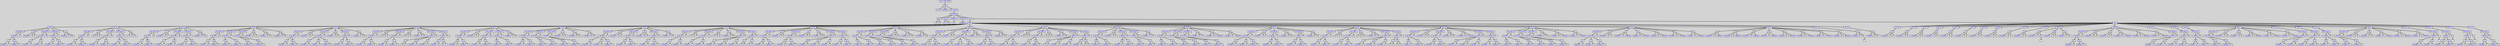 digraph {

	ordering=out;
	ranksep=.4;
	bgcolor="lightgrey"; node [shape=box, fixedsize=false, fontsize=12, fontname="Helvetica-bold", fontcolor="blue"
		width=.25, height=.25, color="black", fillcolor="white", style="filled, solid, bold"];
	edge [arrowsize=.5, color="black", style="bold"]

  n0 [label="LIST_FUNCTIONS"];
  n1 [label="func"];
  n1 [label="func"];
  n2 [label="main"];
  n3 [label="PARAMS"];
  n4 [label="LIST_INSTR"];
  n4 [label="LIST_INSTR"];
  n5 [label="PARTITURA"];
  n5 [label="PARTITURA"];
  n6 [label="Beat"];
  n6 [label="Beat"];
  n7 [label="4"];
  n8 [label="4"];
  n9 [label="Speed"];
  n9 [label="Speed"];
  n10 [label="n"];
  n11 [label="185"];
  n12 [label="TRANSPORT"];
  n12 [label="TRANSPORT"];
  n13 [label="0"];
  n14 [label="ARMOR"];
  n14 [label="ARMOR"];
  n15 [label="NURAN"];
  n16 [label="Chorus"];
  n16 [label="Chorus"];
  n17 [label="Piano"];
  n17 [label="Piano"];
  n18 [label="LNOTAS"];
  n18 [label="LNOTAS"];
  n19 [label="MULTINOTA"];
  n19 [label="MULTINOTA"];
  n20 [label="LNOTAS"];
  n20 [label="LNOTAS"];
  n21 [label="Si"];
  n21 [label="Si"];
  n22 [label="NURAN"];
  n23 [label="3"];
  n24 [label="Re"];
  n24 [label="Re"];
  n25 [label="NURAN"];
  n26 [label="4"];
  n27 [label="c"];
  n28 [label="Sol"];
  n28 [label="Sol"];
  n29 [label="NURAN"];
  n30 [label="3"];
  n31 [label="c"];
  n32 [label="MULTINOTA"];
  n32 [label="MULTINOTA"];
  n33 [label="LNOTAS"];
  n33 [label="LNOTAS"];
  n34 [label="Si"];
  n34 [label="Si"];
  n35 [label="NURAN"];
  n36 [label="3"];
  n37 [label="Re"];
  n37 [label="Re"];
  n38 [label="NURAN"];
  n39 [label="4"];
  n40 [label="b"];
  n41 [label="MULTINOTA"];
  n41 [label="MULTINOTA"];
  n42 [label="LNOTAS"];
  n42 [label="LNOTAS"];
  n43 [label="Si"];
  n43 [label="Si"];
  n44 [label="NURAN"];
  n45 [label="3"];
  n46 [label="Re"];
  n46 [label="Re"];
  n47 [label="NURAN"];
  n48 [label="4"];
  n49 [label="c"];
  n50 [label="Sol"];
  n50 [label="Sol"];
  n51 [label="NURAN"];
  n52 [label="3"];
  n53 [label="c"];
  n54 [label="LNOTAS"];
  n54 [label="LNOTAS"];
  n55 [label="MULTINOTA"];
  n55 [label="MULTINOTA"];
  n56 [label="LNOTAS"];
  n56 [label="LNOTAS"];
  n57 [label="Si"];
  n57 [label="Si"];
  n58 [label="NURAN"];
  n59 [label="3"];
  n60 [label="Re"];
  n60 [label="Re"];
  n61 [label="NURAN"];
  n62 [label="4"];
  n63 [label="c"];
  n64 [label="Fa"];
  n64 [label="Fa"];
  n65 [label="#"];
  n66 [label="3"];
  n67 [label="c"];
  n68 [label="MULTINOTA"];
  n68 [label="MULTINOTA"];
  n69 [label="LNOTAS"];
  n69 [label="LNOTAS"];
  n70 [label="Si"];
  n70 [label="Si"];
  n71 [label="NURAN"];
  n72 [label="3"];
  n73 [label="Re"];
  n73 [label="Re"];
  n74 [label="NURAN"];
  n75 [label="4"];
  n76 [label="b"];
  n77 [label="MULTINOTA"];
  n77 [label="MULTINOTA"];
  n78 [label="LNOTAS"];
  n78 [label="LNOTAS"];
  n79 [label="Si"];
  n79 [label="Si"];
  n80 [label="NURAN"];
  n81 [label="3"];
  n82 [label="Re"];
  n82 [label="Re"];
  n83 [label="NURAN"];
  n84 [label="4"];
  n85 [label="c"];
  n86 [label="Fa"];
  n86 [label="Fa"];
  n87 [label="#"];
  n88 [label="3"];
  n89 [label="c"];
  n90 [label="LNOTAS"];
  n90 [label="LNOTAS"];
  n91 [label="MULTINOTA"];
  n91 [label="MULTINOTA"];
  n92 [label="LNOTAS"];
  n92 [label="LNOTAS"];
  n93 [label="Si"];
  n93 [label="Si"];
  n94 [label="NURAN"];
  n95 [label="3"];
  n96 [label="Mi"];
  n96 [label="Mi"];
  n97 [label="NURAN"];
  n98 [label="4"];
  n99 [label="c"];
  n100 [label="Sol"];
  n100 [label="Sol"];
  n101 [label="NURAN"];
  n102 [label="3"];
  n103 [label="c"];
  n104 [label="MULTINOTA"];
  n104 [label="MULTINOTA"];
  n105 [label="LNOTAS"];
  n105 [label="LNOTAS"];
  n106 [label="Si"];
  n106 [label="Si"];
  n107 [label="NURAN"];
  n108 [label="3"];
  n109 [label="Mi"];
  n109 [label="Mi"];
  n110 [label="NURAN"];
  n111 [label="4"];
  n112 [label="b"];
  n113 [label="MULTINOTA"];
  n113 [label="MULTINOTA"];
  n114 [label="LNOTAS"];
  n114 [label="LNOTAS"];
  n115 [label="Si"];
  n115 [label="Si"];
  n116 [label="NURAN"];
  n117 [label="3"];
  n118 [label="Mi"];
  n118 [label="Mi"];
  n119 [label="NURAN"];
  n120 [label="4"];
  n121 [label="c"];
  n122 [label="Sol"];
  n122 [label="Sol"];
  n123 [label="NURAN"];
  n124 [label="3"];
  n125 [label="c"];
  n126 [label="LNOTAS"];
  n126 [label="LNOTAS"];
  n127 [label="MULTINOTA"];
  n127 [label="MULTINOTA"];
  n128 [label="LNOTAS"];
  n128 [label="LNOTAS"];
  n129 [label="Do"];
  n129 [label="Do"];
  n130 [label="NURAN"];
  n131 [label="4"];
  n132 [label="Mi"];
  n132 [label="Mi"];
  n133 [label="NURAN"];
  n134 [label="4"];
  n135 [label="n"];
  n136 [label="MULTINOTA"];
  n136 [label="MULTINOTA"];
  n137 [label="LNOTAS"];
  n137 [label="LNOTAS"];
  n138 [label="Do"];
  n138 [label="Do"];
  n139 [label="NURAN"];
  n140 [label="4"];
  n141 [label="Mi"];
  n141 [label="Mi"];
  n142 [label="NURAN"];
  n143 [label="4"];
  n144 [label="n"];
  n145 [label="MULTINOTA"];
  n145 [label="MULTINOTA"];
  n146 [label="LNOTAS"];
  n146 [label="LNOTAS"];
  n147 [label="Do"];
  n147 [label="Do"];
  n148 [label="NURAN"];
  n149 [label="4"];
  n150 [label="Mi"];
  n150 [label="Mi"];
  n151 [label="NURAN"];
  n152 [label="4"];
  n153 [label="c"];
  n154 [label="Si"];
  n154 [label="Si"];
  n155 [label="NURAN"];
  n156 [label="3"];
  n157 [label="c"];
  n158 [label="La"];
  n158 [label="La"];
  n159 [label="NURAN"];
  n160 [label="3"];
  n161 [label="c"];
  n162 [label="Si"];
  n162 [label="Si"];
  n163 [label="NURAN"];
  n164 [label="3"];
  n165 [label="c"];
  n166 [label="LNOTAS"];
  n166 [label="LNOTAS"];
  n167 [label="MULTINOTA"];
  n167 [label="MULTINOTA"];
  n168 [label="LNOTAS"];
  n168 [label="LNOTAS"];
  n169 [label="Si"];
  n169 [label="Si"];
  n170 [label="NURAN"];
  n171 [label="3"];
  n172 [label="Re"];
  n172 [label="Re"];
  n173 [label="NURAN"];
  n174 [label="4"];
  n175 [label="c"];
  n176 [label="Sol"];
  n176 [label="Sol"];
  n177 [label="NURAN"];
  n178 [label="3"];
  n179 [label="c"];
  n180 [label="MULTINOTA"];
  n180 [label="MULTINOTA"];
  n181 [label="LNOTAS"];
  n181 [label="LNOTAS"];
  n182 [label="Sol"];
  n182 [label="Sol"];
  n183 [label="NURAN"];
  n184 [label="3"];
  n185 [label="Si"];
  n185 [label="Si"];
  n186 [label="NURAN"];
  n187 [label="3"];
  n188 [label="Re"];
  n188 [label="Re"];
  n189 [label="NURAN"];
  n190 [label="4"];
  n191 [label="n"];
  n192 [label="Sol"];
  n192 [label="Sol"];
  n193 [label="NURAN"];
  n194 [label="4"];
  n195 [label="n"];
  n196 [label="MULTINOTA"];
  n196 [label="MULTINOTA"];
  n197 [label="LNOTAS"];
  n197 [label="LNOTAS"];
  n198 [label="Si"];
  n198 [label="Si"];
  n199 [label="NURAN"];
  n200 [label="3"];
  n201 [label="Re"];
  n201 [label="Re"];
  n202 [label="NURAN"];
  n203 [label="4"];
  n204 [label="c"];
  n205 [label="Sol"];
  n205 [label="Sol"];
  n206 [label="NURAN"];
  n207 [label="3"];
  n208 [label="c"];
  n209 [label="LNOTAS"];
  n209 [label="LNOTAS"];
  n210 [label="MULTINOTA"];
  n210 [label="MULTINOTA"];
  n211 [label="LNOTAS"];
  n211 [label="LNOTAS"];
  n212 [label="Si"];
  n212 [label="Si"];
  n213 [label="NURAN"];
  n214 [label="3"];
  n215 [label="Re"];
  n215 [label="Re"];
  n216 [label="NURAN"];
  n217 [label="4"];
  n218 [label="c"];
  n219 [label="Fa"];
  n219 [label="Fa"];
  n220 [label="#"];
  n221 [label="3"];
  n222 [label="c"];
  n223 [label="MULTINOTA"];
  n223 [label="MULTINOTA"];
  n224 [label="LNOTAS"];
  n224 [label="LNOTAS"];
  n225 [label="Si"];
  n225 [label="Si"];
  n226 [label="NURAN"];
  n227 [label="3"];
  n228 [label="Re"];
  n228 [label="Re"];
  n229 [label="NURAN"];
  n230 [label="4"];
  n231 [label="n"];
  n232 [label="Fa"];
  n232 [label="Fa"];
  n233 [label="#"];
  n234 [label="4"];
  n235 [label="c"];
  n236 [label="Sol"];
  n236 [label="Sol"];
  n237 [label="NURAN"];
  n238 [label="4"];
  n239 [label="c"];
  n240 [label="MULTINOTA"];
  n240 [label="MULTINOTA"];
  n241 [label="LNOTAS"];
  n241 [label="LNOTAS"];
  n242 [label="Fa"];
  n242 [label="Fa"];
  n243 [label="#"];
  n244 [label="4"];
  n245 [label="Re"];
  n245 [label="Re"];
  n246 [label="NURAN"];
  n247 [label="4"];
  n248 [label="Si"];
  n248 [label="Si"];
  n249 [label="NURAN"];
  n250 [label="3"];
  n251 [label="c"];
  n252 [label="MULTINOTA"];
  n252 [label="MULTINOTA"];
  n253 [label="LNOTAS"];
  n253 [label="LNOTAS"];
  n254 [label="Re"];
  n254 [label="Re"];
  n255 [label="NURAN"];
  n256 [label="4"];
  n257 [label="Fa"];
  n257 [label="Fa"];
  n258 [label="#"];
  n259 [label="3"];
  n260 [label="c"];
  n261 [label="LNOTAS"];
  n261 [label="LNOTAS"];
  n262 [label="MULTINOTA"];
  n262 [label="MULTINOTA"];
  n263 [label="LNOTAS"];
  n263 [label="LNOTAS"];
  n264 [label="Mi"];
  n264 [label="Mi"];
  n265 [label="NURAN"];
  n266 [label="4"];
  n267 [label="Si"];
  n267 [label="Si"];
  n268 [label="NURAN"];
  n269 [label="3"];
  n270 [label="c"];
  n271 [label="Sol"];
  n271 [label="Sol"];
  n272 [label="NURAN"];
  n273 [label="3"];
  n274 [label="c"];
  n275 [label="MULTINOTA"];
  n275 [label="MULTINOTA"];
  n276 [label="LNOTAS"];
  n276 [label="LNOTAS"];
  n277 [label="Mi"];
  n277 [label="Mi"];
  n278 [label="NURAN"];
  n279 [label="4"];
  n280 [label="Si"];
  n280 [label="Si"];
  n281 [label="NURAN"];
  n282 [label="3"];
  n283 [label="b"];
  n284 [label="MULTINOTA"];
  n284 [label="MULTINOTA"];
  n285 [label="LNOTAS"];
  n285 [label="LNOTAS"];
  n286 [label="Mi"];
  n286 [label="Mi"];
  n287 [label="NURAN"];
  n288 [label="4"];
  n289 [label="Si"];
  n289 [label="Si"];
  n290 [label="NURAN"];
  n291 [label="3"];
  n292 [label="c"];
  n293 [label="Sol"];
  n293 [label="Sol"];
  n294 [label="NURAN"];
  n295 [label="3"];
  n296 [label="c"];
  n297 [label="LNOTAS"];
  n297 [label="LNOTAS"];
  n298 [label="MULTINOTA"];
  n298 [label="MULTINOTA"];
  n299 [label="LNOTAS"];
  n299 [label="LNOTAS"];
  n300 [label="Mi"];
  n300 [label="Mi"];
  n301 [label="NURAN"];
  n302 [label="4"];
  n303 [label="Do"];
  n303 [label="Do"];
  n304 [label="NURAN"];
  n305 [label="4"];
  n306 [label="n"];
  n307 [label="MULTINOTA"];
  n307 [label="MULTINOTA"];
  n308 [label="LNOTAS"];
  n308 [label="LNOTAS"];
  n309 [label="Mi"];
  n309 [label="Mi"];
  n310 [label="NURAN"];
  n311 [label="4"];
  n312 [label="Do"];
  n312 [label="Do"];
  n313 [label="NURAN"];
  n314 [label="4"];
  n315 [label="n"];
  n316 [label="MULTINOTA"];
  n316 [label="MULTINOTA"];
  n317 [label="LNOTAS"];
  n317 [label="LNOTAS"];
  n318 [label="Mi"];
  n318 [label="Mi"];
  n319 [label="NURAN"];
  n320 [label="4"];
  n321 [label="Do"];
  n321 [label="Do"];
  n322 [label="NURAN"];
  n323 [label="4"];
  n324 [label="c"];
  n325 [label="Si"];
  n325 [label="Si"];
  n326 [label="NURAN"];
  n327 [label="3"];
  n328 [label="c"];
  n329 [label="La"];
  n329 [label="La"];
  n330 [label="NURAN"];
  n331 [label="3"];
  n332 [label="c"];
  n333 [label="Si"];
  n333 [label="Si"];
  n334 [label="NURAN"];
  n335 [label="3"];
  n336 [label="c"];
  n337 [label="LNOTAS"];
  n337 [label="LNOTAS"];
  n338 [label="MULTINOTA"];
  n338 [label="MULTINOTA"];
  n339 [label="LNOTAS"];
  n339 [label="LNOTAS"];
  n340 [label="Re"];
  n340 [label="Re"];
  n341 [label="NURAN"];
  n342 [label="4"];
  n343 [label="Si"];
  n343 [label="Si"];
  n344 [label="NURAN"];
  n345 [label="3"];
  n346 [label="Sol"];
  n346 [label="Sol"];
  n347 [label="NURAN"];
  n348 [label="3"];
  n349 [label="c"];
  n350 [label="Sol"];
  n350 [label="Sol"];
  n351 [label="NURAN"];
  n352 [label="3"];
  n353 [label="c"];
  n354 [label="MULTINOTA"];
  n354 [label="MULTINOTA"];
  n355 [label="LNOTAS"];
  n355 [label="LNOTAS"];
  n356 [label="Re"];
  n356 [label="Re"];
  n357 [label="NURAN"];
  n358 [label="4"];
  n359 [label="Si"];
  n359 [label="Si"];
  n360 [label="NURAN"];
  n361 [label="3"];
  n362 [label="n"];
  n363 [label="Sol"];
  n363 [label="Sol"];
  n364 [label="NURAN"];
  n365 [label="4"];
  n366 [label="n"];
  n367 [label="MULTINOTA"];
  n367 [label="MULTINOTA"];
  n368 [label="LNOTAS"];
  n368 [label="LNOTAS"];
  n369 [label="Re"];
  n369 [label="Re"];
  n370 [label="NURAN"];
  n371 [label="4"];
  n372 [label="Si"];
  n372 [label="Si"];
  n373 [label="NURAN"];
  n374 [label="3"];
  n375 [label="c"];
  n376 [label="Sol"];
  n376 [label="Sol"];
  n377 [label="NURAN"];
  n378 [label="3"];
  n379 [label="c"];
  n380 [label="LNOTAS"];
  n380 [label="LNOTAS"];
  n381 [label="MULTINOTA"];
  n381 [label="MULTINOTA"];
  n382 [label="LNOTAS"];
  n382 [label="LNOTAS"];
  n383 [label="Si"];
  n383 [label="Si"];
  n384 [label="NURAN"];
  n385 [label="3"];
  n386 [label="Re"];
  n386 [label="Re"];
  n387 [label="NURAN"];
  n388 [label="4"];
  n389 [label="c"];
  n390 [label="Fa"];
  n390 [label="Fa"];
  n391 [label="#"];
  n392 [label="3"];
  n393 [label="c"];
  n394 [label="MULTINOTA"];
  n394 [label="MULTINOTA"];
  n395 [label="LNOTAS"];
  n395 [label="LNOTAS"];
  n396 [label="Si"];
  n396 [label="Si"];
  n397 [label="NURAN"];
  n398 [label="3"];
  n399 [label="Re"];
  n399 [label="Re"];
  n400 [label="NURAN"];
  n401 [label="4"];
  n402 [label="n"];
  n403 [label="Fa"];
  n403 [label="Fa"];
  n404 [label="#"];
  n405 [label="4"];
  n406 [label="c"];
  n407 [label="Sol"];
  n407 [label="Sol"];
  n408 [label="NURAN"];
  n409 [label="4"];
  n410 [label="c"];
  n411 [label="MULTINOTA"];
  n411 [label="MULTINOTA"];
  n412 [label="LNOTAS"];
  n412 [label="LNOTAS"];
  n413 [label="La"];
  n413 [label="La"];
  n414 [label="NURAN"];
  n415 [label="4"];
  n416 [label="Re"];
  n416 [label="Re"];
  n417 [label="NURAN"];
  n418 [label="4"];
  n419 [label="Si"];
  n419 [label="Si"];
  n420 [label="NURAN"];
  n421 [label="3"];
  n422 [label="c"];
  n423 [label="MULTINOTA"];
  n423 [label="MULTINOTA"];
  n424 [label="LNOTAS"];
  n424 [label="LNOTAS"];
  n425 [label="Fa"];
  n425 [label="Fa"];
  n426 [label="#"];
  n427 [label="4"];
  n428 [label="Fa"];
  n428 [label="Fa"];
  n429 [label="#"];
  n430 [label="3"];
  n431 [label="c"];
  n432 [label="LNOTAS"];
  n432 [label="LNOTAS"];
  n433 [label="MULTINOTA"];
  n433 [label="MULTINOTA"];
  n434 [label="LNOTAS"];
  n434 [label="LNOTAS"];
  n435 [label="Mi"];
  n435 [label="Mi"];
  n436 [label="NURAN"];
  n437 [label="4"];
  n438 [label="Si"];
  n438 [label="Si"];
  n439 [label="NURAN"];
  n440 [label="3"];
  n441 [label="c"];
  n442 [label="Sol"];
  n442 [label="Sol"];
  n443 [label="NURAN"];
  n444 [label="3"];
  n445 [label="c"];
  n446 [label="MULTINOTA"];
  n446 [label="MULTINOTA"];
  n447 [label="LNOTAS"];
  n447 [label="LNOTAS"];
  n448 [label="Mi"];
  n448 [label="Mi"];
  n449 [label="NURAN"];
  n450 [label="4"];
  n451 [label="Si"];
  n451 [label="Si"];
  n452 [label="NURAN"];
  n453 [label="3"];
  n454 [label="n"];
  n455 [label="Re"];
  n455 [label="Re"];
  n456 [label="NURAN"];
  n457 [label="4"];
  n458 [label="c"];
  n459 [label="Mi"];
  n459 [label="Mi"];
  n460 [label="NURAN"];
  n461 [label="4"];
  n462 [label="c"];
  n463 [label="MULTINOTA"];
  n463 [label="MULTINOTA"];
  n464 [label="LNOTAS"];
  n464 [label="LNOTAS"];
  n465 [label="Mi"];
  n465 [label="Mi"];
  n466 [label="NURAN"];
  n467 [label="4"];
  n468 [label="Re"];
  n468 [label="Re"];
  n469 [label="NURAN"];
  n470 [label="4"];
  n471 [label="Si"];
  n471 [label="Si"];
  n472 [label="NURAN"];
  n473 [label="3"];
  n474 [label="c"];
  n475 [label="MULTINOTA"];
  n475 [label="MULTINOTA"];
  n476 [label="LNOTAS"];
  n476 [label="LNOTAS"];
  n477 [label="Si"];
  n477 [label="Si"];
  n478 [label="NURAN"];
  n479 [label="3"];
  n480 [label="Sol"];
  n480 [label="Sol"];
  n481 [label="NURAN"];
  n482 [label="3"];
  n483 [label="c"];
  n484 [label="LNOTAS"];
  n484 [label="LNOTAS"];
  n485 [label="MULTINOTA"];
  n485 [label="MULTINOTA"];
  n486 [label="LNOTAS"];
  n486 [label="LNOTAS"];
  n487 [label="Mi"];
  n487 [label="Mi"];
  n488 [label="NURAN"];
  n489 [label="4"];
  n490 [label="Do"];
  n490 [label="Do"];
  n491 [label="NURAN"];
  n492 [label="4"];
  n493 [label="n"];
  n494 [label="MULTINOTA"];
  n494 [label="MULTINOTA"];
  n495 [label="LNOTAS"];
  n495 [label="LNOTAS"];
  n496 [label="Mi"];
  n496 [label="Mi"];
  n497 [label="NURAN"];
  n498 [label="4"];
  n499 [label="Do"];
  n499 [label="Do"];
  n500 [label="NURAN"];
  n501 [label="4"];
  n502 [label="n"];
  n503 [label="MULTINOTA"];
  n503 [label="MULTINOTA"];
  n504 [label="LNOTAS"];
  n504 [label="LNOTAS"];
  n505 [label="Mi"];
  n505 [label="Mi"];
  n506 [label="NURAN"];
  n507 [label="4"];
  n508 [label="Do"];
  n508 [label="Do"];
  n509 [label="NURAN"];
  n510 [label="4"];
  n511 [label="c"];
  n512 [label="Si"];
  n512 [label="Si"];
  n513 [label="NURAN"];
  n514 [label="3"];
  n515 [label="c"];
  n516 [label="La"];
  n516 [label="La"];
  n517 [label="NURAN"];
  n518 [label="3"];
  n519 [label="c"];
  n520 [label="Si"];
  n520 [label="Si"];
  n521 [label="NURAN"];
  n522 [label="3"];
  n523 [label="c"];
  n524 [label="LNOTAS"];
  n524 [label="LNOTAS"];
  n525 [label="MULTINOTA"];
  n525 [label="MULTINOTA"];
  n526 [label="LNOTAS"];
  n526 [label="LNOTAS"];
  n527 [label="Re"];
  n527 [label="Re"];
  n528 [label="NURAN"];
  n529 [label="4"];
  n530 [label="Si"];
  n530 [label="Si"];
  n531 [label="NURAN"];
  n532 [label="3"];
  n533 [label="c"];
  n534 [label="Sol"];
  n534 [label="Sol"];
  n535 [label="NURAN"];
  n536 [label="3"];
  n537 [label="c"];
  n538 [label="MULTINOTA"];
  n538 [label="MULTINOTA"];
  n539 [label="LNOTAS"];
  n539 [label="LNOTAS"];
  n540 [label="Re"];
  n540 [label="Re"];
  n541 [label="NURAN"];
  n542 [label="4"];
  n543 [label="Si"];
  n543 [label="Si"];
  n544 [label="NURAN"];
  n545 [label="3"];
  n546 [label="Sol"];
  n546 [label="Sol"];
  n547 [label="NURAN"];
  n548 [label="3"];
  n549 [label="n"];
  n550 [label="Sol"];
  n550 [label="Sol"];
  n551 [label="NURAN"];
  n552 [label="4"];
  n553 [label="n"];
  n554 [label="MULTINOTA"];
  n554 [label="MULTINOTA"];
  n555 [label="LNOTAS"];
  n555 [label="LNOTAS"];
  n556 [label="Re"];
  n556 [label="Re"];
  n557 [label="NURAN"];
  n558 [label="4"];
  n559 [label="Si"];
  n559 [label="Si"];
  n560 [label="NURAN"];
  n561 [label="3"];
  n562 [label="c"];
  n563 [label="Sol"];
  n563 [label="Sol"];
  n564 [label="NURAN"];
  n565 [label="3"];
  n566 [label="c"];
  n567 [label="LNOTAS"];
  n567 [label="LNOTAS"];
  n568 [label="MULTINOTA"];
  n568 [label="MULTINOTA"];
  n569 [label="LNOTAS"];
  n569 [label="LNOTAS"];
  n570 [label="Re"];
  n570 [label="Re"];
  n571 [label="NURAN"];
  n572 [label="4"];
  n573 [label="Si"];
  n573 [label="Si"];
  n574 [label="NURAN"];
  n575 [label="3"];
  n576 [label="c"];
  n577 [label="Fa"];
  n577 [label="Fa"];
  n578 [label="#"];
  n579 [label="3"];
  n580 [label="c"];
  n581 [label="MULTINOTA"];
  n581 [label="MULTINOTA"];
  n582 [label="LNOTAS"];
  n582 [label="LNOTAS"];
  n583 [label="Re"];
  n583 [label="Re"];
  n584 [label="NURAN"];
  n585 [label="4"];
  n586 [label="Si"];
  n586 [label="Si"];
  n587 [label="NURAN"];
  n588 [label="3"];
  n589 [label="n"];
  n590 [label="Fa"];
  n590 [label="Fa"];
  n591 [label="#"];
  n592 [label="4"];
  n593 [label="c"];
  n594 [label="Sol"];
  n594 [label="Sol"];
  n595 [label="NURAN"];
  n596 [label="4"];
  n597 [label="c"];
  n598 [label="MULTINOTA"];
  n598 [label="MULTINOTA"];
  n599 [label="LNOTAS"];
  n599 [label="LNOTAS"];
  n600 [label="Fa"];
  n600 [label="Fa"];
  n601 [label="#"];
  n602 [label="4"];
  n603 [label="Re"];
  n603 [label="Re"];
  n604 [label="NURAN"];
  n605 [label="4"];
  n606 [label="Si"];
  n606 [label="Si"];
  n607 [label="NURAN"];
  n608 [label="3"];
  n609 [label="c"];
  n610 [label="MULTINOTA"];
  n610 [label="MULTINOTA"];
  n611 [label="LNOTAS"];
  n611 [label="LNOTAS"];
  n612 [label="Re"];
  n612 [label="Re"];
  n613 [label="NURAN"];
  n614 [label="4"];
  n615 [label="Fa"];
  n615 [label="Fa"];
  n616 [label="#"];
  n617 [label="3"];
  n618 [label="c"];
  n619 [label="LNOTAS"];
  n619 [label="LNOTAS"];
  n620 [label="MULTINOTA"];
  n620 [label="MULTINOTA"];
  n621 [label="LNOTAS"];
  n621 [label="LNOTAS"];
  n622 [label="Mi"];
  n622 [label="Mi"];
  n623 [label="NURAN"];
  n624 [label="4"];
  n625 [label="Si"];
  n625 [label="Si"];
  n626 [label="NURAN"];
  n627 [label="3"];
  n628 [label="c"];
  n629 [label="Sol"];
  n629 [label="Sol"];
  n630 [label="NURAN"];
  n631 [label="3"];
  n632 [label="c"];
  n633 [label="MULTINOTA"];
  n633 [label="MULTINOTA"];
  n634 [label="LNOTAS"];
  n634 [label="LNOTAS"];
  n635 [label="Mi"];
  n635 [label="Mi"];
  n636 [label="NURAN"];
  n637 [label="4"];
  n638 [label="Si"];
  n638 [label="Si"];
  n639 [label="NURAN"];
  n640 [label="3"];
  n641 [label="b"];
  n642 [label="MULTINOTA"];
  n642 [label="MULTINOTA"];
  n643 [label="LNOTAS"];
  n643 [label="LNOTAS"];
  n644 [label="Mi"];
  n644 [label="Mi"];
  n645 [label="NURAN"];
  n646 [label="4"];
  n647 [label="Si"];
  n647 [label="Si"];
  n648 [label="NURAN"];
  n649 [label="3"];
  n650 [label="c"];
  n651 [label="Sol"];
  n651 [label="Sol"];
  n652 [label="NURAN"];
  n653 [label="3"];
  n654 [label="c"];
  n655 [label="LNOTAS"];
  n655 [label="LNOTAS"];
  n656 [label="MULTINOTA"];
  n656 [label="MULTINOTA"];
  n657 [label="LNOTAS"];
  n657 [label="LNOTAS"];
  n658 [label="Mi"];
  n658 [label="Mi"];
  n659 [label="NURAN"];
  n660 [label="4"];
  n661 [label="Do"];
  n661 [label="Do"];
  n662 [label="NURAN"];
  n663 [label="4"];
  n664 [label="n"];
  n665 [label="MULTINOTA"];
  n665 [label="MULTINOTA"];
  n666 [label="LNOTAS"];
  n666 [label="LNOTAS"];
  n667 [label="Mi"];
  n667 [label="Mi"];
  n668 [label="NURAN"];
  n669 [label="4"];
  n670 [label="Do"];
  n670 [label="Do"];
  n671 [label="NURAN"];
  n672 [label="4"];
  n673 [label="n"];
  n674 [label="MULTINOTA"];
  n674 [label="MULTINOTA"];
  n675 [label="LNOTAS"];
  n675 [label="LNOTAS"];
  n676 [label="Mi"];
  n676 [label="Mi"];
  n677 [label="NURAN"];
  n678 [label="4"];
  n679 [label="Do"];
  n679 [label="Do"];
  n680 [label="NURAN"];
  n681 [label="4"];
  n682 [label="c"];
  n683 [label="Si"];
  n683 [label="Si"];
  n684 [label="NURAN"];
  n685 [label="3"];
  n686 [label="c"];
  n687 [label="La"];
  n687 [label="La"];
  n688 [label="NURAN"];
  n689 [label="3"];
  n690 [label="NURAN"];
  n691 [label="Si"];
  n691 [label="Si"];
  n692 [label="NURAN"];
  n693 [label="3"];
  n694 [label="NURAN"];
  n695 [label="LNOTAS"];
  n695 [label="LNOTAS"];
  n696 [label="MULTINOTA"];
  n696 [label="MULTINOTA"];
  n697 [label="LNOTAS"];
  n697 [label="LNOTAS"];
  n698 [label="Re"];
  n698 [label="Re"];
  n699 [label="NURAN"];
  n700 [label="4"];
  n701 [label="Si"];
  n701 [label="Si"];
  n702 [label="NURAN"];
  n703 [label="3"];
  n704 [label="Sol"];
  n704 [label="Sol"];
  n705 [label="NURAN"];
  n706 [label="3"];
  n707 [label="c"];
  n708 [label="Sol"];
  n708 [label="Sol"];
  n709 [label="NURAN"];
  n710 [label="3"];
  n711 [label="c"];
  n712 [label="MULTINOTA"];
  n712 [label="MULTINOTA"];
  n713 [label="LNOTAS"];
  n713 [label="LNOTAS"];
  n714 [label="Re"];
  n714 [label="Re"];
  n715 [label="NURAN"];
  n716 [label="4"];
  n717 [label="Si"];
  n717 [label="Si"];
  n718 [label="NURAN"];
  n719 [label="3"];
  n720 [label="n"];
  n721 [label="Sol"];
  n721 [label="Sol"];
  n722 [label="NURAN"];
  n723 [label="4"];
  n724 [label="n"];
  n725 [label="MULTINOTA"];
  n725 [label="MULTINOTA"];
  n726 [label="LNOTAS"];
  n726 [label="LNOTAS"];
  n727 [label="Re"];
  n727 [label="Re"];
  n728 [label="NURAN"];
  n729 [label="4"];
  n730 [label="Si"];
  n730 [label="Si"];
  n731 [label="NURAN"];
  n732 [label="3"];
  n733 [label="c"];
  n734 [label="Sol"];
  n734 [label="Sol"];
  n735 [label="NURAN"];
  n736 [label="3"];
  n737 [label="c"];
  n738 [label="LNOTAS"];
  n738 [label="LNOTAS"];
  n739 [label="MULTINOTA"];
  n739 [label="MULTINOTA"];
  n740 [label="LNOTAS"];
  n740 [label="LNOTAS"];
  n741 [label="Re"];
  n741 [label="Re"];
  n742 [label="NURAN"];
  n743 [label="4"];
  n744 [label="Si"];
  n744 [label="Si"];
  n745 [label="NURAN"];
  n746 [label="3"];
  n747 [label="c"];
  n748 [label="Fa"];
  n748 [label="Fa"];
  n749 [label="#"];
  n750 [label="3"];
  n751 [label="c"];
  n752 [label="MULTINOTA"];
  n752 [label="MULTINOTA"];
  n753 [label="LNOTAS"];
  n753 [label="LNOTAS"];
  n754 [label="Re"];
  n754 [label="Re"];
  n755 [label="NURAN"];
  n756 [label="4"];
  n757 [label="Si"];
  n757 [label="Si"];
  n758 [label="NURAN"];
  n759 [label="3"];
  n760 [label="n"];
  n761 [label="Fa"];
  n761 [label="Fa"];
  n762 [label="#"];
  n763 [label="4"];
  n764 [label="c"];
  n765 [label="Sol"];
  n765 [label="Sol"];
  n766 [label="NURAN"];
  n767 [label="4"];
  n768 [label="c"];
  n769 [label="MULTINOTA"];
  n769 [label="MULTINOTA"];
  n770 [label="LNOTAS"];
  n770 [label="LNOTAS"];
  n771 [label="La"];
  n771 [label="La"];
  n772 [label="NURAN"];
  n773 [label="4"];
  n774 [label="Re"];
  n774 [label="Re"];
  n775 [label="NURAN"];
  n776 [label="4"];
  n777 [label="Si"];
  n777 [label="Si"];
  n778 [label="NURAN"];
  n779 [label="3"];
  n780 [label="c"];
  n781 [label="MULTINOTA"];
  n781 [label="MULTINOTA"];
  n782 [label="LNOTAS"];
  n782 [label="LNOTAS"];
  n783 [label="Fa"];
  n783 [label="Fa"];
  n784 [label="#"];
  n785 [label="4"];
  n786 [label="Fa"];
  n786 [label="Fa"];
  n787 [label="#"];
  n788 [label="3"];
  n789 [label="c"];
  n790 [label="LNOTAS"];
  n790 [label="LNOTAS"];
  n791 [label="MULTINOTA"];
  n791 [label="MULTINOTA"];
  n792 [label="LNOTAS"];
  n792 [label="LNOTAS"];
  n793 [label="Mi"];
  n793 [label="Mi"];
  n794 [label="NURAN"];
  n795 [label="4"];
  n796 [label="Si"];
  n796 [label="Si"];
  n797 [label="NURAN"];
  n798 [label="3"];
  n799 [label="c"];
  n800 [label="Sol"];
  n800 [label="Sol"];
  n801 [label="NURAN"];
  n802 [label="3"];
  n803 [label="c"];
  n804 [label="MULTINOTA"];
  n804 [label="MULTINOTA"];
  n805 [label="LNOTAS"];
  n805 [label="LNOTAS"];
  n806 [label="Mi"];
  n806 [label="Mi"];
  n807 [label="NURAN"];
  n808 [label="4"];
  n809 [label="Si"];
  n809 [label="Si"];
  n810 [label="NURAN"];
  n811 [label="3"];
  n812 [label="n"];
  n813 [label="Re"];
  n813 [label="Re"];
  n814 [label="NURAN"];
  n815 [label="4"];
  n816 [label="c"];
  n817 [label="Mi"];
  n817 [label="Mi"];
  n818 [label="NURAN"];
  n819 [label="4"];
  n820 [label="NURAN"];
  n821 [label="MULTINOTA"];
  n821 [label="MULTINOTA"];
  n822 [label="LNOTAS"];
  n822 [label="LNOTAS"];
  n823 [label="Mi"];
  n823 [label="Mi"];
  n824 [label="NURAN"];
  n825 [label="4"];
  n826 [label="Re"];
  n826 [label="Re"];
  n827 [label="NURAN"];
  n828 [label="4"];
  n829 [label="Si"];
  n829 [label="Si"];
  n830 [label="NURAN"];
  n831 [label="3"];
  n832 [label="c"];
  n833 [label="MULTINOTA"];
  n833 [label="MULTINOTA"];
  n834 [label="LNOTAS"];
  n834 [label="LNOTAS"];
  n835 [label="Si"];
  n835 [label="Si"];
  n836 [label="NURAN"];
  n837 [label="3"];
  n838 [label="Sol"];
  n838 [label="Sol"];
  n839 [label="NURAN"];
  n840 [label="3"];
  n841 [label="c"];
  n842 [label="LNOTAS"];
  n842 [label="LNOTAS"];
  n843 [label="MULTINOTA"];
  n843 [label="MULTINOTA"];
  n844 [label="LNOTAS"];
  n844 [label="LNOTAS"];
  n845 [label="Mi"];
  n845 [label="Mi"];
  n846 [label="NURAN"];
  n847 [label="4"];
  n848 [label="Do"];
  n848 [label="Do"];
  n849 [label="NURAN"];
  n850 [label="4"];
  n851 [label="n"];
  n852 [label="MULTINOTA"];
  n852 [label="MULTINOTA"];
  n853 [label="LNOTAS"];
  n853 [label="LNOTAS"];
  n854 [label="Mi"];
  n854 [label="Mi"];
  n855 [label="NURAN"];
  n856 [label="4"];
  n857 [label="Do"];
  n857 [label="Do"];
  n858 [label="NURAN"];
  n859 [label="4"];
  n860 [label="n"];
  n861 [label="MULTINOTA"];
  n861 [label="MULTINOTA"];
  n862 [label="LNOTAS"];
  n862 [label="LNOTAS"];
  n863 [label="Mi"];
  n863 [label="Mi"];
  n864 [label="NURAN"];
  n865 [label="4"];
  n866 [label="Do"];
  n866 [label="Do"];
  n867 [label="NURAN"];
  n868 [label="4"];
  n869 [label="c"];
  n870 [label="Si"];
  n870 [label="Si"];
  n871 [label="NURAN"];
  n872 [label="3"];
  n873 [label="c"];
  n874 [label="La"];
  n874 [label="La"];
  n875 [label="NURAN"];
  n876 [label="3"];
  n877 [label="NURAN"];
  n878 [label="Si"];
  n878 [label="Si"];
  n879 [label="NURAN"];
  n880 [label="3"];
  n881 [label="NURAN"];
  n882 [label="LNOTAS"];
  n882 [label="LNOTAS"];
  n883 [label="MULTINOTA"];
  n883 [label="MULTINOTA"];
  n884 [label="LNOTAS"];
  n884 [label="LNOTAS"];
  n885 [label="Re"];
  n885 [label="Re"];
  n886 [label="NURAN"];
  n887 [label="4"];
  n888 [label="Si"];
  n888 [label="Si"];
  n889 [label="NURAN"];
  n890 [label="3"];
  n891 [label="Sol"];
  n891 [label="Sol"];
  n892 [label="NURAN"];
  n893 [label="3"];
  n894 [label="n"];
  n895 [label="Sol"];
  n895 [label="Sol"];
  n896 [label="NURAN"];
  n897 [label="3"];
  n898 [label="c"];
  n899 [label="Si"];
  n899 [label="Si"];
  n900 [label="NURAN"];
  n901 [label="3"];
  n902 [label="NURAN"];
  n903 [label="Re"];
  n903 [label="Re"];
  n904 [label="NURAN"];
  n905 [label="4"];
  n906 [label="NURAN"];
  n907 [label="Si"];
  n907 [label="Si"];
  n908 [label="NURAN"];
  n909 [label="3"];
  n910 [label="NURAN"];
  n911 [label="Re"];
  n911 [label="Re"];
  n912 [label="NURAN"];
  n913 [label="4"];
  n914 [label="NURAN"];
  n915 [label="Sol"];
  n915 [label="Sol"];
  n916 [label="NURAN"];
  n917 [label="4"];
  n918 [label="NURAN"];
  n919 [label="LNOTAS"];
  n919 [label="LNOTAS"];
  n920 [label="Re"];
  n920 [label="Re"];
  n921 [label="NURAN"];
  n922 [label="4"];
  n923 [label="NURAN"];
  n924 [label="Sol"];
  n924 [label="Sol"];
  n925 [label="NURAN"];
  n926 [label="4"];
  n927 [label="NURAN"];
  n928 [label="Si"];
  n928 [label="Si"];
  n929 [label="NURAN"];
  n930 [label="4"];
  n931 [label="NURAN"];
  n932 [label="Sol"];
  n932 [label="Sol"];
  n933 [label="NURAN"];
  n934 [label="4"];
  n935 [label="NURAN"];
  n936 [label="Si"];
  n936 [label="Si"];
  n937 [label="NURAN"];
  n938 [label="4"];
  n939 [label="NURAN"];
  n940 [label="Re"];
  n940 [label="Re"];
  n941 [label="NURAN"];
  n942 [label="5"];
  n943 [label="NURAN"];
  n944 [label="Si"];
  n944 [label="Si"];
  n945 [label="NURAN"];
  n946 [label="4"];
  n947 [label="NURAN"];
  n948 [label="Re"];
  n948 [label="Re"];
  n949 [label="NURAN"];
  n950 [label="5"];
  n951 [label="NURAN"];
  n952 [label="LNOTAS"];
  n952 [label="LNOTAS"];
  n953 [label="Sol"];
  n953 [label="Sol"];
  n954 [label="NURAN"];
  n955 [label="5"];
  n956 [label="r"];
  n956 [label="r"];
  n957 [label="~"];
  n958 [label="LNOTAS"];
  n958 [label="LNOTAS"];
  n959 [label="Sol"];
  n959 [label="Sol"];
  n960 [label="NURAN"];
  n961 [label="5"];
  n962 [label="r"];
  n963 [label="Piano"];
  n963 [label="Piano"];
  n964 [label="LNOTAS"];
  n964 [label="LNOTAS"];
  n965 [label="Sol"];
  n965 [label="Sol"];
  n966 [label="NURAN"];
  n967 [label="2"];
  n968 [label="r"];
  n969 [label="LNOTAS"];
  n969 [label="LNOTAS"];
  n970 [label="Si"];
  n970 [label="Si"];
  n971 [label="NURAN"];
  n972 [label="2"];
  n973 [label="r"];
  n974 [label="LNOTAS"];
  n974 [label="LNOTAS"];
  n975 [label="Mi"];
  n975 [label="Mi"];
  n976 [label="NURAN"];
  n977 [label="2"];
  n978 [label="r"];
  n979 [label="LNOTAS"];
  n979 [label="LNOTAS"];
  n980 [label="Do"];
  n980 [label="Do"];
  n981 [label="NURAN"];
  n982 [label="3"];
  n983 [label="r"];
  n984 [label="LNOTAS"];
  n984 [label="LNOTAS"];
  n985 [label="Sol"];
  n985 [label="Sol"];
  n986 [label="NURAN"];
  n987 [label="2"];
  n988 [label="r"];
  n989 [label="LNOTAS"];
  n989 [label="LNOTAS"];
  n990 [label="Si"];
  n990 [label="Si"];
  n991 [label="NURAN"];
  n992 [label="2"];
  n993 [label="r"];
  n994 [label="LNOTAS"];
  n994 [label="LNOTAS"];
  n995 [label="Mi"];
  n995 [label="Mi"];
  n996 [label="NURAN"];
  n997 [label="2"];
  n998 [label="r"];
  n999 [label="LNOTAS"];
  n999 [label="LNOTAS"];
  n1000 [label="Do"];
  n1000 [label="Do"];
  n1001 [label="NURAN"];
  n1002 [label="3"];
  n1003 [label="r"];
  n1004 [label="LNOTAS"];
  n1004 [label="LNOTAS"];
  n1005 [label="Sol"];
  n1005 [label="Sol"];
  n1006 [label="NURAN"];
  n1007 [label="2"];
  n1008 [label="r"];
  n1009 [label="LNOTAS"];
  n1009 [label="LNOTAS"];
  n1010 [label="Si"];
  n1010 [label="Si"];
  n1011 [label="NURAN"];
  n1012 [label="2"];
  n1013 [label="r"];
  n1014 [label="LNOTAS"];
  n1014 [label="LNOTAS"];
  n1015 [label="Mi"];
  n1015 [label="Mi"];
  n1016 [label="NURAN"];
  n1017 [label="2"];
  n1018 [label="b*"];
  n1018 [label="b*"];
  n1019 [label="~"];
  n1020 [label="Mi"];
  n1020 [label="Mi"];
  n1021 [label="NURAN"];
  n1022 [label="2"];
  n1023 [label="c"];
  n1024 [label="Sol"];
  n1024 [label="Sol"];
  n1025 [label="NURAN"];
  n1026 [label="1"];
  n1027 [label="c"];
  n1028 [label="LNOTAS"];
  n1028 [label="LNOTAS"];
  n1029 [label="MULTINOTA"];
  n1029 [label="MULTINOTA"];
  n1030 [label="LNOTAS"];
  n1030 [label="LNOTAS"];
  n1031 [label="Do"];
  n1031 [label="Do"];
  n1032 [label="NURAN"];
  n1033 [label="3"];
  n1034 [label="Do"];
  n1034 [label="Do"];
  n1035 [label="NURAN"];
  n1036 [label="2"];
  n1037 [label="n"];
  n1038 [label="Do"];
  n1038 [label="Do"];
  n1039 [label="NURAN"];
  n1040 [label="2"];
  n1041 [label="n"];
  n1042 [label="Do"];
  n1042 [label="Do"];
  n1043 [label="NURAN"];
  n1044 [label="2"];
  n1045 [label="c"];
  n1046 [label="Si"];
  n1046 [label="Si"];
  n1047 [label="NURAN"];
  n1048 [label="1"];
  n1049 [label="NURAN"];
  n1050 [label="La"];
  n1050 [label="La"];
  n1051 [label="NURAN"];
  n1052 [label="1"];
  n1053 [label="NURAN"];
  n1054 [label="Si"];
  n1054 [label="Si"];
  n1055 [label="NURAN"];
  n1056 [label="1"];
  n1057 [label="NURAN"];
  n1058 [label="LNOTAS"];
  n1058 [label="LNOTAS"];
  n1059 [label="MULTINOTA"];
  n1059 [label="MULTINOTA"];
  n1060 [label="LNOTAS"];
  n1060 [label="LNOTAS"];
  n1061 [label="Sol"];
  n1061 [label="Sol"];
  n1062 [label="NURAN"];
  n1063 [label="3"];
  n1064 [label="Sol"];
  n1064 [label="Sol"];
  n1065 [label="NURAN"];
  n1066 [label="2"];
  n1067 [label="r"];
  n1068 [label="LNOTAS"];
  n1068 [label="LNOTAS"];
  n1069 [label="MULTINOTA"];
  n1069 [label="MULTINOTA"];
  n1070 [label="LNOTAS"];
  n1070 [label="LNOTAS"];
  n1071 [label="Si"];
  n1071 [label="Si"];
  n1072 [label="NURAN"];
  n1073 [label="3"];
  n1074 [label="Si"];
  n1074 [label="Si"];
  n1075 [label="NURAN"];
  n1076 [label="2"];
  n1077 [label="r"];
  n1078 [label="LNOTAS"];
  n1078 [label="LNOTAS"];
  n1079 [label="MULTINOTA"];
  n1079 [label="MULTINOTA"];
  n1080 [label="LNOTAS"];
  n1080 [label="LNOTAS"];
  n1081 [label="Mi"];
  n1081 [label="Mi"];
  n1082 [label="NURAN"];
  n1083 [label="2"];
  n1084 [label="Mi"];
  n1084 [label="Mi"];
  n1085 [label="NURAN"];
  n1086 [label="1"];
  n1087 [label="r"];
  n1088 [label="LNOTAS"];
  n1088 [label="LNOTAS"];
  n1089 [label="MULTINOTA"];
  n1089 [label="MULTINOTA"];
  n1090 [label="LNOTAS"];
  n1090 [label="LNOTAS"];
  n1091 [label="Do"];
  n1091 [label="Do"];
  n1092 [label="NURAN"];
  n1093 [label="3"];
  n1094 [label="Do"];
  n1094 [label="Do"];
  n1095 [label="NURAN"];
  n1096 [label="2"];
  n1097 [label="n"];
  n1098 [label="Do"];
  n1098 [label="Do"];
  n1099 [label="NURAN"];
  n1100 [label="2"];
  n1101 [label="n"];
  n1102 [label="Do"];
  n1102 [label="Do"];
  n1103 [label="NURAN"];
  n1104 [label="2"];
  n1105 [label="c"];
  n1106 [label="Si"];
  n1106 [label="Si"];
  n1107 [label="NURAN"];
  n1108 [label="1"];
  n1109 [label="NURAN"];
  n1110 [label="La"];
  n1110 [label="La"];
  n1111 [label="NURAN"];
  n1112 [label="1"];
  n1113 [label="NURAN"];
  n1114 [label="Si"];
  n1114 [label="Si"];
  n1115 [label="NURAN"];
  n1116 [label="1"];
  n1117 [label="NURAN"];
  n1118 [label="LNOTAS"];
  n1118 [label="LNOTAS"];
  n1119 [label="MULTINOTA"];
  n1119 [label="MULTINOTA"];
  n1120 [label="LNOTAS"];
  n1120 [label="LNOTAS"];
  n1121 [label="Sol"];
  n1121 [label="Sol"];
  n1122 [label="NURAN"];
  n1123 [label="1"];
  n1124 [label="Sol"];
  n1124 [label="Sol"];
  n1125 [label="NURAN"];
  n1126 [label="2"];
  n1127 [label="r"];
  n1128 [label="LNOTAS"];
  n1128 [label="LNOTAS"];
  n1129 [label="MULTINOTA"];
  n1129 [label="MULTINOTA"];
  n1130 [label="LNOTAS"];
  n1130 [label="LNOTAS"];
  n1131 [label="Si"];
  n1131 [label="Si"];
  n1132 [label="NURAN"];
  n1133 [label="1"];
  n1134 [label="Si"];
  n1134 [label="Si"];
  n1135 [label="NURAN"];
  n1136 [label="2"];
  n1137 [label="r"];
  n1138 [label="LNOTAS"];
  n1138 [label="LNOTAS"];
  n1139 [label="MULTINOTA"];
  n1139 [label="MULTINOTA"];
  n1140 [label="LNOTAS"];
  n1140 [label="LNOTAS"];
  n1141 [label="Mi"];
  n1141 [label="Mi"];
  n1142 [label="NURAN"];
  n1143 [label="1"];
  n1144 [label="Mi"];
  n1144 [label="Mi"];
  n1145 [label="NURAN"];
  n1146 [label="2"];
  n1147 [label="r"];
  n1148 [label="LNOTAS"];
  n1148 [label="LNOTAS"];
  n1149 [label="MULTINOTA"];
  n1149 [label="MULTINOTA"];
  n1150 [label="LNOTAS"];
  n1150 [label="LNOTAS"];
  n1151 [label="Do"];
  n1151 [label="Do"];
  n1152 [label="NURAN"];
  n1153 [label="3"];
  n1154 [label="Do"];
  n1154 [label="Do"];
  n1155 [label="NURAN"];
  n1156 [label="2"];
  n1157 [label="n"];
  n1158 [label="Do"];
  n1158 [label="Do"];
  n1159 [label="NURAN"];
  n1160 [label="2"];
  n1161 [label="n"];
  n1162 [label="Do"];
  n1162 [label="Do"];
  n1163 [label="NURAN"];
  n1164 [label="2"];
  n1165 [label="c"];
  n1166 [label="Si"];
  n1166 [label="Si"];
  n1167 [label="NURAN"];
  n1168 [label="1"];
  n1169 [label="NURAN"];
  n1170 [label="La"];
  n1170 [label="La"];
  n1171 [label="NURAN"];
  n1172 [label="1"];
  n1173 [label="NURAN"];
  n1174 [label="Si"];
  n1174 [label="Si"];
  n1175 [label="NURAN"];
  n1176 [label="1"];
  n1177 [label="NURAN"];
  n1178 [label="LNOTAS"];
  n1178 [label="LNOTAS"];
  n1179 [label="MULTINOTA"];
  n1179 [label="MULTINOTA"];
  n1180 [label="LNOTAS"];
  n1180 [label="LNOTAS"];
  n1181 [label="Sol"];
  n1181 [label="Sol"];
  n1182 [label="NURAN"];
  n1183 [label="2"];
  n1184 [label="Sol"];
  n1184 [label="Sol"];
  n1185 [label="NURAN"];
  n1186 [label="3"];
  n1187 [label="r"];
  n1187 [label="r"];
  n1188 [label="~"];
  n1189 [label="LNOTAS"];
  n1189 [label="LNOTAS"];
  n1190 [label="MULTINOTA"];
  n1190 [label="MULTINOTA"];
  n1191 [label="LNOTAS"];
  n1191 [label="LNOTAS"];
  n1192 [label="Sol"];
  n1192 [label="Sol"];
  n1193 [label="NURAN"];
  n1194 [label="2"];
  n1195 [label="Sol"];
  n1195 [label="Sol"];
  n1196 [label="NURAN"];
  n1197 [label="3"];
  n1198 [label="r"];
  n1198 [label="r"];
  n1199 [label="~"];
  n1200 [label="LNOTAS"];
  n1200 [label="LNOTAS"];
  n1201 [label="MULTINOTA"];
  n1201 [label="MULTINOTA"];
  n1202 [label="LNOTAS"];
  n1202 [label="LNOTAS"];
  n1203 [label="Sol"];
  n1203 [label="Sol"];
  n1204 [label="NURAN"];
  n1205 [label="2"];
  n1206 [label="Sol"];
  n1206 [label="Sol"];
  n1207 [label="NURAN"];
  n1208 [label="3"];
  n1209 [label="r"];
  n1209 [label="r"];
  n1210 [label="~"];
  n1211 [label="LNOTAS"];
  n1211 [label="LNOTAS"];
  n1212 [label="MULTINOTA"];
  n1212 [label="MULTINOTA"];
  n1213 [label="LNOTAS"];
  n1213 [label="LNOTAS"];
  n1214 [label="Sol"];
  n1214 [label="Sol"];
  n1215 [label="NURAN"];
  n1216 [label="2"];
  n1217 [label="Sol"];
  n1217 [label="Sol"];
  n1218 [label="NURAN"];
  n1219 [label="3"];
  n1220 [label="r"];

  n0 -> n1 // "LIST_FUNCTIONS" -> "func"
  n1 -> n2 // "func" -> "main"
  n1 -> n3 // "func" -> "PARAMS"
  n1 -> n4 // "func" -> "LIST_INSTR"
  n4 -> n5 // "LIST_INSTR" -> "PARTITURA"
  n5 -> n6 // "PARTITURA" -> "Beat"
  n6 -> n7 // "Beat" -> "4"
  n6 -> n8 // "Beat" -> "4"
  n5 -> n9 // "PARTITURA" -> "Speed"
  n9 -> n10 // "Speed" -> "n"
  n9 -> n11 // "Speed" -> "185"
  n5 -> n12 // "PARTITURA" -> "TRANSPORT"
  n12 -> n13 // "TRANSPORT" -> "0"
  n5 -> n14 // "PARTITURA" -> "ARMOR"
  n14 -> n15 // "ARMOR" -> "NURAN"
  n5 -> n16 // "PARTITURA" -> "Chorus"
  n16 -> n17 // "Chorus" -> "Piano"
  n17 -> n18 // "Piano" -> "LNOTAS"
  n18 -> n19 // "LNOTAS" -> "MULTINOTA"
  n19 -> n20 // "MULTINOTA" -> "LNOTAS"
  n20 -> n21 // "LNOTAS" -> "Si"
  n21 -> n22 // "Si" -> "NURAN"
  n21 -> n23 // "Si" -> "3"
  n20 -> n24 // "LNOTAS" -> "Re"
  n24 -> n25 // "Re" -> "NURAN"
  n24 -> n26 // "Re" -> "4"
  n19 -> n27 // "MULTINOTA" -> "c"
  n18 -> n28 // "LNOTAS" -> "Sol"
  n28 -> n29 // "Sol" -> "NURAN"
  n28 -> n30 // "Sol" -> "3"
  n28 -> n31 // "Sol" -> "c"
  n18 -> n32 // "LNOTAS" -> "MULTINOTA"
  n32 -> n33 // "MULTINOTA" -> "LNOTAS"
  n33 -> n34 // "LNOTAS" -> "Si"
  n34 -> n35 // "Si" -> "NURAN"
  n34 -> n36 // "Si" -> "3"
  n33 -> n37 // "LNOTAS" -> "Re"
  n37 -> n38 // "Re" -> "NURAN"
  n37 -> n39 // "Re" -> "4"
  n32 -> n40 // "MULTINOTA" -> "b"
  n18 -> n41 // "LNOTAS" -> "MULTINOTA"
  n41 -> n42 // "MULTINOTA" -> "LNOTAS"
  n42 -> n43 // "LNOTAS" -> "Si"
  n43 -> n44 // "Si" -> "NURAN"
  n43 -> n45 // "Si" -> "3"
  n42 -> n46 // "LNOTAS" -> "Re"
  n46 -> n47 // "Re" -> "NURAN"
  n46 -> n48 // "Re" -> "4"
  n41 -> n49 // "MULTINOTA" -> "c"
  n18 -> n50 // "LNOTAS" -> "Sol"
  n50 -> n51 // "Sol" -> "NURAN"
  n50 -> n52 // "Sol" -> "3"
  n50 -> n53 // "Sol" -> "c"
  n17 -> n54 // "Piano" -> "LNOTAS"
  n54 -> n55 // "LNOTAS" -> "MULTINOTA"
  n55 -> n56 // "MULTINOTA" -> "LNOTAS"
  n56 -> n57 // "LNOTAS" -> "Si"
  n57 -> n58 // "Si" -> "NURAN"
  n57 -> n59 // "Si" -> "3"
  n56 -> n60 // "LNOTAS" -> "Re"
  n60 -> n61 // "Re" -> "NURAN"
  n60 -> n62 // "Re" -> "4"
  n55 -> n63 // "MULTINOTA" -> "c"
  n54 -> n64 // "LNOTAS" -> "Fa"
  n64 -> n65 // "Fa" -> "#"
  n64 -> n66 // "Fa" -> "3"
  n64 -> n67 // "Fa" -> "c"
  n54 -> n68 // "LNOTAS" -> "MULTINOTA"
  n68 -> n69 // "MULTINOTA" -> "LNOTAS"
  n69 -> n70 // "LNOTAS" -> "Si"
  n70 -> n71 // "Si" -> "NURAN"
  n70 -> n72 // "Si" -> "3"
  n69 -> n73 // "LNOTAS" -> "Re"
  n73 -> n74 // "Re" -> "NURAN"
  n73 -> n75 // "Re" -> "4"
  n68 -> n76 // "MULTINOTA" -> "b"
  n54 -> n77 // "LNOTAS" -> "MULTINOTA"
  n77 -> n78 // "MULTINOTA" -> "LNOTAS"
  n78 -> n79 // "LNOTAS" -> "Si"
  n79 -> n80 // "Si" -> "NURAN"
  n79 -> n81 // "Si" -> "3"
  n78 -> n82 // "LNOTAS" -> "Re"
  n82 -> n83 // "Re" -> "NURAN"
  n82 -> n84 // "Re" -> "4"
  n77 -> n85 // "MULTINOTA" -> "c"
  n54 -> n86 // "LNOTAS" -> "Fa"
  n86 -> n87 // "Fa" -> "#"
  n86 -> n88 // "Fa" -> "3"
  n86 -> n89 // "Fa" -> "c"
  n17 -> n90 // "Piano" -> "LNOTAS"
  n90 -> n91 // "LNOTAS" -> "MULTINOTA"
  n91 -> n92 // "MULTINOTA" -> "LNOTAS"
  n92 -> n93 // "LNOTAS" -> "Si"
  n93 -> n94 // "Si" -> "NURAN"
  n93 -> n95 // "Si" -> "3"
  n92 -> n96 // "LNOTAS" -> "Mi"
  n96 -> n97 // "Mi" -> "NURAN"
  n96 -> n98 // "Mi" -> "4"
  n91 -> n99 // "MULTINOTA" -> "c"
  n90 -> n100 // "LNOTAS" -> "Sol"
  n100 -> n101 // "Sol" -> "NURAN"
  n100 -> n102 // "Sol" -> "3"
  n100 -> n103 // "Sol" -> "c"
  n90 -> n104 // "LNOTAS" -> "MULTINOTA"
  n104 -> n105 // "MULTINOTA" -> "LNOTAS"
  n105 -> n106 // "LNOTAS" -> "Si"
  n106 -> n107 // "Si" -> "NURAN"
  n106 -> n108 // "Si" -> "3"
  n105 -> n109 // "LNOTAS" -> "Mi"
  n109 -> n110 // "Mi" -> "NURAN"
  n109 -> n111 // "Mi" -> "4"
  n104 -> n112 // "MULTINOTA" -> "b"
  n90 -> n113 // "LNOTAS" -> "MULTINOTA"
  n113 -> n114 // "MULTINOTA" -> "LNOTAS"
  n114 -> n115 // "LNOTAS" -> "Si"
  n115 -> n116 // "Si" -> "NURAN"
  n115 -> n117 // "Si" -> "3"
  n114 -> n118 // "LNOTAS" -> "Mi"
  n118 -> n119 // "Mi" -> "NURAN"
  n118 -> n120 // "Mi" -> "4"
  n113 -> n121 // "MULTINOTA" -> "c"
  n90 -> n122 // "LNOTAS" -> "Sol"
  n122 -> n123 // "Sol" -> "NURAN"
  n122 -> n124 // "Sol" -> "3"
  n122 -> n125 // "Sol" -> "c"
  n17 -> n126 // "Piano" -> "LNOTAS"
  n126 -> n127 // "LNOTAS" -> "MULTINOTA"
  n127 -> n128 // "MULTINOTA" -> "LNOTAS"
  n128 -> n129 // "LNOTAS" -> "Do"
  n129 -> n130 // "Do" -> "NURAN"
  n129 -> n131 // "Do" -> "4"
  n128 -> n132 // "LNOTAS" -> "Mi"
  n132 -> n133 // "Mi" -> "NURAN"
  n132 -> n134 // "Mi" -> "4"
  n127 -> n135 // "MULTINOTA" -> "n"
  n126 -> n136 // "LNOTAS" -> "MULTINOTA"
  n136 -> n137 // "MULTINOTA" -> "LNOTAS"
  n137 -> n138 // "LNOTAS" -> "Do"
  n138 -> n139 // "Do" -> "NURAN"
  n138 -> n140 // "Do" -> "4"
  n137 -> n141 // "LNOTAS" -> "Mi"
  n141 -> n142 // "Mi" -> "NURAN"
  n141 -> n143 // "Mi" -> "4"
  n136 -> n144 // "MULTINOTA" -> "n"
  n126 -> n145 // "LNOTAS" -> "MULTINOTA"
  n145 -> n146 // "MULTINOTA" -> "LNOTAS"
  n146 -> n147 // "LNOTAS" -> "Do"
  n147 -> n148 // "Do" -> "NURAN"
  n147 -> n149 // "Do" -> "4"
  n146 -> n150 // "LNOTAS" -> "Mi"
  n150 -> n151 // "Mi" -> "NURAN"
  n150 -> n152 // "Mi" -> "4"
  n145 -> n153 // "MULTINOTA" -> "c"
  n126 -> n154 // "LNOTAS" -> "Si"
  n154 -> n155 // "Si" -> "NURAN"
  n154 -> n156 // "Si" -> "3"
  n154 -> n157 // "Si" -> "c"
  n126 -> n158 // "LNOTAS" -> "La"
  n158 -> n159 // "La" -> "NURAN"
  n158 -> n160 // "La" -> "3"
  n158 -> n161 // "La" -> "c"
  n126 -> n162 // "LNOTAS" -> "Si"
  n162 -> n163 // "Si" -> "NURAN"
  n162 -> n164 // "Si" -> "3"
  n162 -> n165 // "Si" -> "c"
  n17 -> n166 // "Piano" -> "LNOTAS"
  n166 -> n167 // "LNOTAS" -> "MULTINOTA"
  n167 -> n168 // "MULTINOTA" -> "LNOTAS"
  n168 -> n169 // "LNOTAS" -> "Si"
  n169 -> n170 // "Si" -> "NURAN"
  n169 -> n171 // "Si" -> "3"
  n168 -> n172 // "LNOTAS" -> "Re"
  n172 -> n173 // "Re" -> "NURAN"
  n172 -> n174 // "Re" -> "4"
  n167 -> n175 // "MULTINOTA" -> "c"
  n166 -> n176 // "LNOTAS" -> "Sol"
  n176 -> n177 // "Sol" -> "NURAN"
  n176 -> n178 // "Sol" -> "3"
  n176 -> n179 // "Sol" -> "c"
  n166 -> n180 // "LNOTAS" -> "MULTINOTA"
  n180 -> n181 // "MULTINOTA" -> "LNOTAS"
  n181 -> n182 // "LNOTAS" -> "Sol"
  n182 -> n183 // "Sol" -> "NURAN"
  n182 -> n184 // "Sol" -> "3"
  n181 -> n185 // "LNOTAS" -> "Si"
  n185 -> n186 // "Si" -> "NURAN"
  n185 -> n187 // "Si" -> "3"
  n181 -> n188 // "LNOTAS" -> "Re"
  n188 -> n189 // "Re" -> "NURAN"
  n188 -> n190 // "Re" -> "4"
  n180 -> n191 // "MULTINOTA" -> "n"
  n166 -> n192 // "LNOTAS" -> "Sol"
  n192 -> n193 // "Sol" -> "NURAN"
  n192 -> n194 // "Sol" -> "4"
  n192 -> n195 // "Sol" -> "n"
  n166 -> n196 // "LNOTAS" -> "MULTINOTA"
  n196 -> n197 // "MULTINOTA" -> "LNOTAS"
  n197 -> n198 // "LNOTAS" -> "Si"
  n198 -> n199 // "Si" -> "NURAN"
  n198 -> n200 // "Si" -> "3"
  n197 -> n201 // "LNOTAS" -> "Re"
  n201 -> n202 // "Re" -> "NURAN"
  n201 -> n203 // "Re" -> "4"
  n196 -> n204 // "MULTINOTA" -> "c"
  n166 -> n205 // "LNOTAS" -> "Sol"
  n205 -> n206 // "Sol" -> "NURAN"
  n205 -> n207 // "Sol" -> "3"
  n205 -> n208 // "Sol" -> "c"
  n17 -> n209 // "Piano" -> "LNOTAS"
  n209 -> n210 // "LNOTAS" -> "MULTINOTA"
  n210 -> n211 // "MULTINOTA" -> "LNOTAS"
  n211 -> n212 // "LNOTAS" -> "Si"
  n212 -> n213 // "Si" -> "NURAN"
  n212 -> n214 // "Si" -> "3"
  n211 -> n215 // "LNOTAS" -> "Re"
  n215 -> n216 // "Re" -> "NURAN"
  n215 -> n217 // "Re" -> "4"
  n210 -> n218 // "MULTINOTA" -> "c"
  n209 -> n219 // "LNOTAS" -> "Fa"
  n219 -> n220 // "Fa" -> "#"
  n219 -> n221 // "Fa" -> "3"
  n219 -> n222 // "Fa" -> "c"
  n209 -> n223 // "LNOTAS" -> "MULTINOTA"
  n223 -> n224 // "MULTINOTA" -> "LNOTAS"
  n224 -> n225 // "LNOTAS" -> "Si"
  n225 -> n226 // "Si" -> "NURAN"
  n225 -> n227 // "Si" -> "3"
  n224 -> n228 // "LNOTAS" -> "Re"
  n228 -> n229 // "Re" -> "NURAN"
  n228 -> n230 // "Re" -> "4"
  n223 -> n231 // "MULTINOTA" -> "n"
  n209 -> n232 // "LNOTAS" -> "Fa"
  n232 -> n233 // "Fa" -> "#"
  n232 -> n234 // "Fa" -> "4"
  n232 -> n235 // "Fa" -> "c"
  n209 -> n236 // "LNOTAS" -> "Sol"
  n236 -> n237 // "Sol" -> "NURAN"
  n236 -> n238 // "Sol" -> "4"
  n236 -> n239 // "Sol" -> "c"
  n209 -> n240 // "LNOTAS" -> "MULTINOTA"
  n240 -> n241 // "MULTINOTA" -> "LNOTAS"
  n241 -> n242 // "LNOTAS" -> "Fa"
  n242 -> n243 // "Fa" -> "#"
  n242 -> n244 // "Fa" -> "4"
  n241 -> n245 // "LNOTAS" -> "Re"
  n245 -> n246 // "Re" -> "NURAN"
  n245 -> n247 // "Re" -> "4"
  n241 -> n248 // "LNOTAS" -> "Si"
  n248 -> n249 // "Si" -> "NURAN"
  n248 -> n250 // "Si" -> "3"
  n240 -> n251 // "MULTINOTA" -> "c"
  n209 -> n252 // "LNOTAS" -> "MULTINOTA"
  n252 -> n253 // "MULTINOTA" -> "LNOTAS"
  n253 -> n254 // "LNOTAS" -> "Re"
  n254 -> n255 // "Re" -> "NURAN"
  n254 -> n256 // "Re" -> "4"
  n253 -> n257 // "LNOTAS" -> "Fa"
  n257 -> n258 // "Fa" -> "#"
  n257 -> n259 // "Fa" -> "3"
  n252 -> n260 // "MULTINOTA" -> "c"
  n17 -> n261 // "Piano" -> "LNOTAS"
  n261 -> n262 // "LNOTAS" -> "MULTINOTA"
  n262 -> n263 // "MULTINOTA" -> "LNOTAS"
  n263 -> n264 // "LNOTAS" -> "Mi"
  n264 -> n265 // "Mi" -> "NURAN"
  n264 -> n266 // "Mi" -> "4"
  n263 -> n267 // "LNOTAS" -> "Si"
  n267 -> n268 // "Si" -> "NURAN"
  n267 -> n269 // "Si" -> "3"
  n262 -> n270 // "MULTINOTA" -> "c"
  n261 -> n271 // "LNOTAS" -> "Sol"
  n271 -> n272 // "Sol" -> "NURAN"
  n271 -> n273 // "Sol" -> "3"
  n271 -> n274 // "Sol" -> "c"
  n261 -> n275 // "LNOTAS" -> "MULTINOTA"
  n275 -> n276 // "MULTINOTA" -> "LNOTAS"
  n276 -> n277 // "LNOTAS" -> "Mi"
  n277 -> n278 // "Mi" -> "NURAN"
  n277 -> n279 // "Mi" -> "4"
  n276 -> n280 // "LNOTAS" -> "Si"
  n280 -> n281 // "Si" -> "NURAN"
  n280 -> n282 // "Si" -> "3"
  n275 -> n283 // "MULTINOTA" -> "b"
  n261 -> n284 // "LNOTAS" -> "MULTINOTA"
  n284 -> n285 // "MULTINOTA" -> "LNOTAS"
  n285 -> n286 // "LNOTAS" -> "Mi"
  n286 -> n287 // "Mi" -> "NURAN"
  n286 -> n288 // "Mi" -> "4"
  n285 -> n289 // "LNOTAS" -> "Si"
  n289 -> n290 // "Si" -> "NURAN"
  n289 -> n291 // "Si" -> "3"
  n284 -> n292 // "MULTINOTA" -> "c"
  n261 -> n293 // "LNOTAS" -> "Sol"
  n293 -> n294 // "Sol" -> "NURAN"
  n293 -> n295 // "Sol" -> "3"
  n293 -> n296 // "Sol" -> "c"
  n17 -> n297 // "Piano" -> "LNOTAS"
  n297 -> n298 // "LNOTAS" -> "MULTINOTA"
  n298 -> n299 // "MULTINOTA" -> "LNOTAS"
  n299 -> n300 // "LNOTAS" -> "Mi"
  n300 -> n301 // "Mi" -> "NURAN"
  n300 -> n302 // "Mi" -> "4"
  n299 -> n303 // "LNOTAS" -> "Do"
  n303 -> n304 // "Do" -> "NURAN"
  n303 -> n305 // "Do" -> "4"
  n298 -> n306 // "MULTINOTA" -> "n"
  n297 -> n307 // "LNOTAS" -> "MULTINOTA"
  n307 -> n308 // "MULTINOTA" -> "LNOTAS"
  n308 -> n309 // "LNOTAS" -> "Mi"
  n309 -> n310 // "Mi" -> "NURAN"
  n309 -> n311 // "Mi" -> "4"
  n308 -> n312 // "LNOTAS" -> "Do"
  n312 -> n313 // "Do" -> "NURAN"
  n312 -> n314 // "Do" -> "4"
  n307 -> n315 // "MULTINOTA" -> "n"
  n297 -> n316 // "LNOTAS" -> "MULTINOTA"
  n316 -> n317 // "MULTINOTA" -> "LNOTAS"
  n317 -> n318 // "LNOTAS" -> "Mi"
  n318 -> n319 // "Mi" -> "NURAN"
  n318 -> n320 // "Mi" -> "4"
  n317 -> n321 // "LNOTAS" -> "Do"
  n321 -> n322 // "Do" -> "NURAN"
  n321 -> n323 // "Do" -> "4"
  n316 -> n324 // "MULTINOTA" -> "c"
  n297 -> n325 // "LNOTAS" -> "Si"
  n325 -> n326 // "Si" -> "NURAN"
  n325 -> n327 // "Si" -> "3"
  n325 -> n328 // "Si" -> "c"
  n297 -> n329 // "LNOTAS" -> "La"
  n329 -> n330 // "La" -> "NURAN"
  n329 -> n331 // "La" -> "3"
  n329 -> n332 // "La" -> "c"
  n297 -> n333 // "LNOTAS" -> "Si"
  n333 -> n334 // "Si" -> "NURAN"
  n333 -> n335 // "Si" -> "3"
  n333 -> n336 // "Si" -> "c"
  n17 -> n337 // "Piano" -> "LNOTAS"
  n337 -> n338 // "LNOTAS" -> "MULTINOTA"
  n338 -> n339 // "MULTINOTA" -> "LNOTAS"
  n339 -> n340 // "LNOTAS" -> "Re"
  n340 -> n341 // "Re" -> "NURAN"
  n340 -> n342 // "Re" -> "4"
  n339 -> n343 // "LNOTAS" -> "Si"
  n343 -> n344 // "Si" -> "NURAN"
  n343 -> n345 // "Si" -> "3"
  n339 -> n346 // "LNOTAS" -> "Sol"
  n346 -> n347 // "Sol" -> "NURAN"
  n346 -> n348 // "Sol" -> "3"
  n338 -> n349 // "MULTINOTA" -> "c"
  n337 -> n350 // "LNOTAS" -> "Sol"
  n350 -> n351 // "Sol" -> "NURAN"
  n350 -> n352 // "Sol" -> "3"
  n350 -> n353 // "Sol" -> "c"
  n337 -> n354 // "LNOTAS" -> "MULTINOTA"
  n354 -> n355 // "MULTINOTA" -> "LNOTAS"
  n355 -> n356 // "LNOTAS" -> "Re"
  n356 -> n357 // "Re" -> "NURAN"
  n356 -> n358 // "Re" -> "4"
  n355 -> n359 // "LNOTAS" -> "Si"
  n359 -> n360 // "Si" -> "NURAN"
  n359 -> n361 // "Si" -> "3"
  n354 -> n362 // "MULTINOTA" -> "n"
  n337 -> n363 // "LNOTAS" -> "Sol"
  n363 -> n364 // "Sol" -> "NURAN"
  n363 -> n365 // "Sol" -> "4"
  n363 -> n366 // "Sol" -> "n"
  n337 -> n367 // "LNOTAS" -> "MULTINOTA"
  n367 -> n368 // "MULTINOTA" -> "LNOTAS"
  n368 -> n369 // "LNOTAS" -> "Re"
  n369 -> n370 // "Re" -> "NURAN"
  n369 -> n371 // "Re" -> "4"
  n368 -> n372 // "LNOTAS" -> "Si"
  n372 -> n373 // "Si" -> "NURAN"
  n372 -> n374 // "Si" -> "3"
  n367 -> n375 // "MULTINOTA" -> "c"
  n337 -> n376 // "LNOTAS" -> "Sol"
  n376 -> n377 // "Sol" -> "NURAN"
  n376 -> n378 // "Sol" -> "3"
  n376 -> n379 // "Sol" -> "c"
  n17 -> n380 // "Piano" -> "LNOTAS"
  n380 -> n381 // "LNOTAS" -> "MULTINOTA"
  n381 -> n382 // "MULTINOTA" -> "LNOTAS"
  n382 -> n383 // "LNOTAS" -> "Si"
  n383 -> n384 // "Si" -> "NURAN"
  n383 -> n385 // "Si" -> "3"
  n382 -> n386 // "LNOTAS" -> "Re"
  n386 -> n387 // "Re" -> "NURAN"
  n386 -> n388 // "Re" -> "4"
  n381 -> n389 // "MULTINOTA" -> "c"
  n380 -> n390 // "LNOTAS" -> "Fa"
  n390 -> n391 // "Fa" -> "#"
  n390 -> n392 // "Fa" -> "3"
  n390 -> n393 // "Fa" -> "c"
  n380 -> n394 // "LNOTAS" -> "MULTINOTA"
  n394 -> n395 // "MULTINOTA" -> "LNOTAS"
  n395 -> n396 // "LNOTAS" -> "Si"
  n396 -> n397 // "Si" -> "NURAN"
  n396 -> n398 // "Si" -> "3"
  n395 -> n399 // "LNOTAS" -> "Re"
  n399 -> n400 // "Re" -> "NURAN"
  n399 -> n401 // "Re" -> "4"
  n394 -> n402 // "MULTINOTA" -> "n"
  n380 -> n403 // "LNOTAS" -> "Fa"
  n403 -> n404 // "Fa" -> "#"
  n403 -> n405 // "Fa" -> "4"
  n403 -> n406 // "Fa" -> "c"
  n380 -> n407 // "LNOTAS" -> "Sol"
  n407 -> n408 // "Sol" -> "NURAN"
  n407 -> n409 // "Sol" -> "4"
  n407 -> n410 // "Sol" -> "c"
  n380 -> n411 // "LNOTAS" -> "MULTINOTA"
  n411 -> n412 // "MULTINOTA" -> "LNOTAS"
  n412 -> n413 // "LNOTAS" -> "La"
  n413 -> n414 // "La" -> "NURAN"
  n413 -> n415 // "La" -> "4"
  n412 -> n416 // "LNOTAS" -> "Re"
  n416 -> n417 // "Re" -> "NURAN"
  n416 -> n418 // "Re" -> "4"
  n412 -> n419 // "LNOTAS" -> "Si"
  n419 -> n420 // "Si" -> "NURAN"
  n419 -> n421 // "Si" -> "3"
  n411 -> n422 // "MULTINOTA" -> "c"
  n380 -> n423 // "LNOTAS" -> "MULTINOTA"
  n423 -> n424 // "MULTINOTA" -> "LNOTAS"
  n424 -> n425 // "LNOTAS" -> "Fa"
  n425 -> n426 // "Fa" -> "#"
  n425 -> n427 // "Fa" -> "4"
  n424 -> n428 // "LNOTAS" -> "Fa"
  n428 -> n429 // "Fa" -> "#"
  n428 -> n430 // "Fa" -> "3"
  n423 -> n431 // "MULTINOTA" -> "c"
  n17 -> n432 // "Piano" -> "LNOTAS"
  n432 -> n433 // "LNOTAS" -> "MULTINOTA"
  n433 -> n434 // "MULTINOTA" -> "LNOTAS"
  n434 -> n435 // "LNOTAS" -> "Mi"
  n435 -> n436 // "Mi" -> "NURAN"
  n435 -> n437 // "Mi" -> "4"
  n434 -> n438 // "LNOTAS" -> "Si"
  n438 -> n439 // "Si" -> "NURAN"
  n438 -> n440 // "Si" -> "3"
  n433 -> n441 // "MULTINOTA" -> "c"
  n432 -> n442 // "LNOTAS" -> "Sol"
  n442 -> n443 // "Sol" -> "NURAN"
  n442 -> n444 // "Sol" -> "3"
  n442 -> n445 // "Sol" -> "c"
  n432 -> n446 // "LNOTAS" -> "MULTINOTA"
  n446 -> n447 // "MULTINOTA" -> "LNOTAS"
  n447 -> n448 // "LNOTAS" -> "Mi"
  n448 -> n449 // "Mi" -> "NURAN"
  n448 -> n450 // "Mi" -> "4"
  n447 -> n451 // "LNOTAS" -> "Si"
  n451 -> n452 // "Si" -> "NURAN"
  n451 -> n453 // "Si" -> "3"
  n446 -> n454 // "MULTINOTA" -> "n"
  n432 -> n455 // "LNOTAS" -> "Re"
  n455 -> n456 // "Re" -> "NURAN"
  n455 -> n457 // "Re" -> "4"
  n455 -> n458 // "Re" -> "c"
  n432 -> n459 // "LNOTAS" -> "Mi"
  n459 -> n460 // "Mi" -> "NURAN"
  n459 -> n461 // "Mi" -> "4"
  n459 -> n462 // "Mi" -> "c"
  n432 -> n463 // "LNOTAS" -> "MULTINOTA"
  n463 -> n464 // "MULTINOTA" -> "LNOTAS"
  n464 -> n465 // "LNOTAS" -> "Mi"
  n465 -> n466 // "Mi" -> "NURAN"
  n465 -> n467 // "Mi" -> "4"
  n464 -> n468 // "LNOTAS" -> "Re"
  n468 -> n469 // "Re" -> "NURAN"
  n468 -> n470 // "Re" -> "4"
  n464 -> n471 // "LNOTAS" -> "Si"
  n471 -> n472 // "Si" -> "NURAN"
  n471 -> n473 // "Si" -> "3"
  n463 -> n474 // "MULTINOTA" -> "c"
  n432 -> n475 // "LNOTAS" -> "MULTINOTA"
  n475 -> n476 // "MULTINOTA" -> "LNOTAS"
  n476 -> n477 // "LNOTAS" -> "Si"
  n477 -> n478 // "Si" -> "NURAN"
  n477 -> n479 // "Si" -> "3"
  n476 -> n480 // "LNOTAS" -> "Sol"
  n480 -> n481 // "Sol" -> "NURAN"
  n480 -> n482 // "Sol" -> "3"
  n475 -> n483 // "MULTINOTA" -> "c"
  n17 -> n484 // "Piano" -> "LNOTAS"
  n484 -> n485 // "LNOTAS" -> "MULTINOTA"
  n485 -> n486 // "MULTINOTA" -> "LNOTAS"
  n486 -> n487 // "LNOTAS" -> "Mi"
  n487 -> n488 // "Mi" -> "NURAN"
  n487 -> n489 // "Mi" -> "4"
  n486 -> n490 // "LNOTAS" -> "Do"
  n490 -> n491 // "Do" -> "NURAN"
  n490 -> n492 // "Do" -> "4"
  n485 -> n493 // "MULTINOTA" -> "n"
  n484 -> n494 // "LNOTAS" -> "MULTINOTA"
  n494 -> n495 // "MULTINOTA" -> "LNOTAS"
  n495 -> n496 // "LNOTAS" -> "Mi"
  n496 -> n497 // "Mi" -> "NURAN"
  n496 -> n498 // "Mi" -> "4"
  n495 -> n499 // "LNOTAS" -> "Do"
  n499 -> n500 // "Do" -> "NURAN"
  n499 -> n501 // "Do" -> "4"
  n494 -> n502 // "MULTINOTA" -> "n"
  n484 -> n503 // "LNOTAS" -> "MULTINOTA"
  n503 -> n504 // "MULTINOTA" -> "LNOTAS"
  n504 -> n505 // "LNOTAS" -> "Mi"
  n505 -> n506 // "Mi" -> "NURAN"
  n505 -> n507 // "Mi" -> "4"
  n504 -> n508 // "LNOTAS" -> "Do"
  n508 -> n509 // "Do" -> "NURAN"
  n508 -> n510 // "Do" -> "4"
  n503 -> n511 // "MULTINOTA" -> "c"
  n484 -> n512 // "LNOTAS" -> "Si"
  n512 -> n513 // "Si" -> "NURAN"
  n512 -> n514 // "Si" -> "3"
  n512 -> n515 // "Si" -> "c"
  n484 -> n516 // "LNOTAS" -> "La"
  n516 -> n517 // "La" -> "NURAN"
  n516 -> n518 // "La" -> "3"
  n516 -> n519 // "La" -> "c"
  n484 -> n520 // "LNOTAS" -> "Si"
  n520 -> n521 // "Si" -> "NURAN"
  n520 -> n522 // "Si" -> "3"
  n520 -> n523 // "Si" -> "c"
  n17 -> n524 // "Piano" -> "LNOTAS"
  n524 -> n525 // "LNOTAS" -> "MULTINOTA"
  n525 -> n526 // "MULTINOTA" -> "LNOTAS"
  n526 -> n527 // "LNOTAS" -> "Re"
  n527 -> n528 // "Re" -> "NURAN"
  n527 -> n529 // "Re" -> "4"
  n526 -> n530 // "LNOTAS" -> "Si"
  n530 -> n531 // "Si" -> "NURAN"
  n530 -> n532 // "Si" -> "3"
  n525 -> n533 // "MULTINOTA" -> "c"
  n524 -> n534 // "LNOTAS" -> "Sol"
  n534 -> n535 // "Sol" -> "NURAN"
  n534 -> n536 // "Sol" -> "3"
  n534 -> n537 // "Sol" -> "c"
  n524 -> n538 // "LNOTAS" -> "MULTINOTA"
  n538 -> n539 // "MULTINOTA" -> "LNOTAS"
  n539 -> n540 // "LNOTAS" -> "Re"
  n540 -> n541 // "Re" -> "NURAN"
  n540 -> n542 // "Re" -> "4"
  n539 -> n543 // "LNOTAS" -> "Si"
  n543 -> n544 // "Si" -> "NURAN"
  n543 -> n545 // "Si" -> "3"
  n539 -> n546 // "LNOTAS" -> "Sol"
  n546 -> n547 // "Sol" -> "NURAN"
  n546 -> n548 // "Sol" -> "3"
  n538 -> n549 // "MULTINOTA" -> "n"
  n524 -> n550 // "LNOTAS" -> "Sol"
  n550 -> n551 // "Sol" -> "NURAN"
  n550 -> n552 // "Sol" -> "4"
  n550 -> n553 // "Sol" -> "n"
  n524 -> n554 // "LNOTAS" -> "MULTINOTA"
  n554 -> n555 // "MULTINOTA" -> "LNOTAS"
  n555 -> n556 // "LNOTAS" -> "Re"
  n556 -> n557 // "Re" -> "NURAN"
  n556 -> n558 // "Re" -> "4"
  n555 -> n559 // "LNOTAS" -> "Si"
  n559 -> n560 // "Si" -> "NURAN"
  n559 -> n561 // "Si" -> "3"
  n554 -> n562 // "MULTINOTA" -> "c"
  n524 -> n563 // "LNOTAS" -> "Sol"
  n563 -> n564 // "Sol" -> "NURAN"
  n563 -> n565 // "Sol" -> "3"
  n563 -> n566 // "Sol" -> "c"
  n17 -> n567 // "Piano" -> "LNOTAS"
  n567 -> n568 // "LNOTAS" -> "MULTINOTA"
  n568 -> n569 // "MULTINOTA" -> "LNOTAS"
  n569 -> n570 // "LNOTAS" -> "Re"
  n570 -> n571 // "Re" -> "NURAN"
  n570 -> n572 // "Re" -> "4"
  n569 -> n573 // "LNOTAS" -> "Si"
  n573 -> n574 // "Si" -> "NURAN"
  n573 -> n575 // "Si" -> "3"
  n568 -> n576 // "MULTINOTA" -> "c"
  n567 -> n577 // "LNOTAS" -> "Fa"
  n577 -> n578 // "Fa" -> "#"
  n577 -> n579 // "Fa" -> "3"
  n577 -> n580 // "Fa" -> "c"
  n567 -> n581 // "LNOTAS" -> "MULTINOTA"
  n581 -> n582 // "MULTINOTA" -> "LNOTAS"
  n582 -> n583 // "LNOTAS" -> "Re"
  n583 -> n584 // "Re" -> "NURAN"
  n583 -> n585 // "Re" -> "4"
  n582 -> n586 // "LNOTAS" -> "Si"
  n586 -> n587 // "Si" -> "NURAN"
  n586 -> n588 // "Si" -> "3"
  n581 -> n589 // "MULTINOTA" -> "n"
  n567 -> n590 // "LNOTAS" -> "Fa"
  n590 -> n591 // "Fa" -> "#"
  n590 -> n592 // "Fa" -> "4"
  n590 -> n593 // "Fa" -> "c"
  n567 -> n594 // "LNOTAS" -> "Sol"
  n594 -> n595 // "Sol" -> "NURAN"
  n594 -> n596 // "Sol" -> "4"
  n594 -> n597 // "Sol" -> "c"
  n567 -> n598 // "LNOTAS" -> "MULTINOTA"
  n598 -> n599 // "MULTINOTA" -> "LNOTAS"
  n599 -> n600 // "LNOTAS" -> "Fa"
  n600 -> n601 // "Fa" -> "#"
  n600 -> n602 // "Fa" -> "4"
  n599 -> n603 // "LNOTAS" -> "Re"
  n603 -> n604 // "Re" -> "NURAN"
  n603 -> n605 // "Re" -> "4"
  n599 -> n606 // "LNOTAS" -> "Si"
  n606 -> n607 // "Si" -> "NURAN"
  n606 -> n608 // "Si" -> "3"
  n598 -> n609 // "MULTINOTA" -> "c"
  n567 -> n610 // "LNOTAS" -> "MULTINOTA"
  n610 -> n611 // "MULTINOTA" -> "LNOTAS"
  n611 -> n612 // "LNOTAS" -> "Re"
  n612 -> n613 // "Re" -> "NURAN"
  n612 -> n614 // "Re" -> "4"
  n611 -> n615 // "LNOTAS" -> "Fa"
  n615 -> n616 // "Fa" -> "#"
  n615 -> n617 // "Fa" -> "3"
  n610 -> n618 // "MULTINOTA" -> "c"
  n17 -> n619 // "Piano" -> "LNOTAS"
  n619 -> n620 // "LNOTAS" -> "MULTINOTA"
  n620 -> n621 // "MULTINOTA" -> "LNOTAS"
  n621 -> n622 // "LNOTAS" -> "Mi"
  n622 -> n623 // "Mi" -> "NURAN"
  n622 -> n624 // "Mi" -> "4"
  n621 -> n625 // "LNOTAS" -> "Si"
  n625 -> n626 // "Si" -> "NURAN"
  n625 -> n627 // "Si" -> "3"
  n620 -> n628 // "MULTINOTA" -> "c"
  n619 -> n629 // "LNOTAS" -> "Sol"
  n629 -> n630 // "Sol" -> "NURAN"
  n629 -> n631 // "Sol" -> "3"
  n629 -> n632 // "Sol" -> "c"
  n619 -> n633 // "LNOTAS" -> "MULTINOTA"
  n633 -> n634 // "MULTINOTA" -> "LNOTAS"
  n634 -> n635 // "LNOTAS" -> "Mi"
  n635 -> n636 // "Mi" -> "NURAN"
  n635 -> n637 // "Mi" -> "4"
  n634 -> n638 // "LNOTAS" -> "Si"
  n638 -> n639 // "Si" -> "NURAN"
  n638 -> n640 // "Si" -> "3"
  n633 -> n641 // "MULTINOTA" -> "b"
  n619 -> n642 // "LNOTAS" -> "MULTINOTA"
  n642 -> n643 // "MULTINOTA" -> "LNOTAS"
  n643 -> n644 // "LNOTAS" -> "Mi"
  n644 -> n645 // "Mi" -> "NURAN"
  n644 -> n646 // "Mi" -> "4"
  n643 -> n647 // "LNOTAS" -> "Si"
  n647 -> n648 // "Si" -> "NURAN"
  n647 -> n649 // "Si" -> "3"
  n642 -> n650 // "MULTINOTA" -> "c"
  n619 -> n651 // "LNOTAS" -> "Sol"
  n651 -> n652 // "Sol" -> "NURAN"
  n651 -> n653 // "Sol" -> "3"
  n651 -> n654 // "Sol" -> "c"
  n17 -> n655 // "Piano" -> "LNOTAS"
  n655 -> n656 // "LNOTAS" -> "MULTINOTA"
  n656 -> n657 // "MULTINOTA" -> "LNOTAS"
  n657 -> n658 // "LNOTAS" -> "Mi"
  n658 -> n659 // "Mi" -> "NURAN"
  n658 -> n660 // "Mi" -> "4"
  n657 -> n661 // "LNOTAS" -> "Do"
  n661 -> n662 // "Do" -> "NURAN"
  n661 -> n663 // "Do" -> "4"
  n656 -> n664 // "MULTINOTA" -> "n"
  n655 -> n665 // "LNOTAS" -> "MULTINOTA"
  n665 -> n666 // "MULTINOTA" -> "LNOTAS"
  n666 -> n667 // "LNOTAS" -> "Mi"
  n667 -> n668 // "Mi" -> "NURAN"
  n667 -> n669 // "Mi" -> "4"
  n666 -> n670 // "LNOTAS" -> "Do"
  n670 -> n671 // "Do" -> "NURAN"
  n670 -> n672 // "Do" -> "4"
  n665 -> n673 // "MULTINOTA" -> "n"
  n655 -> n674 // "LNOTAS" -> "MULTINOTA"
  n674 -> n675 // "MULTINOTA" -> "LNOTAS"
  n675 -> n676 // "LNOTAS" -> "Mi"
  n676 -> n677 // "Mi" -> "NURAN"
  n676 -> n678 // "Mi" -> "4"
  n675 -> n679 // "LNOTAS" -> "Do"
  n679 -> n680 // "Do" -> "NURAN"
  n679 -> n681 // "Do" -> "4"
  n674 -> n682 // "MULTINOTA" -> "c"
  n655 -> n683 // "LNOTAS" -> "Si"
  n683 -> n684 // "Si" -> "NURAN"
  n683 -> n685 // "Si" -> "3"
  n683 -> n686 // "Si" -> "c"
  n655 -> n687 // "LNOTAS" -> "La"
  n687 -> n688 // "La" -> "NURAN"
  n687 -> n689 // "La" -> "3"
  n687 -> n690 // "La" -> "NURAN"
  n655 -> n691 // "LNOTAS" -> "Si"
  n691 -> n692 // "Si" -> "NURAN"
  n691 -> n693 // "Si" -> "3"
  n691 -> n694 // "Si" -> "NURAN"
  n17 -> n695 // "Piano" -> "LNOTAS"
  n695 -> n696 // "LNOTAS" -> "MULTINOTA"
  n696 -> n697 // "MULTINOTA" -> "LNOTAS"
  n697 -> n698 // "LNOTAS" -> "Re"
  n698 -> n699 // "Re" -> "NURAN"
  n698 -> n700 // "Re" -> "4"
  n697 -> n701 // "LNOTAS" -> "Si"
  n701 -> n702 // "Si" -> "NURAN"
  n701 -> n703 // "Si" -> "3"
  n697 -> n704 // "LNOTAS" -> "Sol"
  n704 -> n705 // "Sol" -> "NURAN"
  n704 -> n706 // "Sol" -> "3"
  n696 -> n707 // "MULTINOTA" -> "c"
  n695 -> n708 // "LNOTAS" -> "Sol"
  n708 -> n709 // "Sol" -> "NURAN"
  n708 -> n710 // "Sol" -> "3"
  n708 -> n711 // "Sol" -> "c"
  n695 -> n712 // "LNOTAS" -> "MULTINOTA"
  n712 -> n713 // "MULTINOTA" -> "LNOTAS"
  n713 -> n714 // "LNOTAS" -> "Re"
  n714 -> n715 // "Re" -> "NURAN"
  n714 -> n716 // "Re" -> "4"
  n713 -> n717 // "LNOTAS" -> "Si"
  n717 -> n718 // "Si" -> "NURAN"
  n717 -> n719 // "Si" -> "3"
  n712 -> n720 // "MULTINOTA" -> "n"
  n695 -> n721 // "LNOTAS" -> "Sol"
  n721 -> n722 // "Sol" -> "NURAN"
  n721 -> n723 // "Sol" -> "4"
  n721 -> n724 // "Sol" -> "n"
  n695 -> n725 // "LNOTAS" -> "MULTINOTA"
  n725 -> n726 // "MULTINOTA" -> "LNOTAS"
  n726 -> n727 // "LNOTAS" -> "Re"
  n727 -> n728 // "Re" -> "NURAN"
  n727 -> n729 // "Re" -> "4"
  n726 -> n730 // "LNOTAS" -> "Si"
  n730 -> n731 // "Si" -> "NURAN"
  n730 -> n732 // "Si" -> "3"
  n725 -> n733 // "MULTINOTA" -> "c"
  n695 -> n734 // "LNOTAS" -> "Sol"
  n734 -> n735 // "Sol" -> "NURAN"
  n734 -> n736 // "Sol" -> "3"
  n734 -> n737 // "Sol" -> "c"
  n17 -> n738 // "Piano" -> "LNOTAS"
  n738 -> n739 // "LNOTAS" -> "MULTINOTA"
  n739 -> n740 // "MULTINOTA" -> "LNOTAS"
  n740 -> n741 // "LNOTAS" -> "Re"
  n741 -> n742 // "Re" -> "NURAN"
  n741 -> n743 // "Re" -> "4"
  n740 -> n744 // "LNOTAS" -> "Si"
  n744 -> n745 // "Si" -> "NURAN"
  n744 -> n746 // "Si" -> "3"
  n739 -> n747 // "MULTINOTA" -> "c"
  n738 -> n748 // "LNOTAS" -> "Fa"
  n748 -> n749 // "Fa" -> "#"
  n748 -> n750 // "Fa" -> "3"
  n748 -> n751 // "Fa" -> "c"
  n738 -> n752 // "LNOTAS" -> "MULTINOTA"
  n752 -> n753 // "MULTINOTA" -> "LNOTAS"
  n753 -> n754 // "LNOTAS" -> "Re"
  n754 -> n755 // "Re" -> "NURAN"
  n754 -> n756 // "Re" -> "4"
  n753 -> n757 // "LNOTAS" -> "Si"
  n757 -> n758 // "Si" -> "NURAN"
  n757 -> n759 // "Si" -> "3"
  n752 -> n760 // "MULTINOTA" -> "n"
  n738 -> n761 // "LNOTAS" -> "Fa"
  n761 -> n762 // "Fa" -> "#"
  n761 -> n763 // "Fa" -> "4"
  n761 -> n764 // "Fa" -> "c"
  n738 -> n765 // "LNOTAS" -> "Sol"
  n765 -> n766 // "Sol" -> "NURAN"
  n765 -> n767 // "Sol" -> "4"
  n765 -> n768 // "Sol" -> "c"
  n738 -> n769 // "LNOTAS" -> "MULTINOTA"
  n769 -> n770 // "MULTINOTA" -> "LNOTAS"
  n770 -> n771 // "LNOTAS" -> "La"
  n771 -> n772 // "La" -> "NURAN"
  n771 -> n773 // "La" -> "4"
  n770 -> n774 // "LNOTAS" -> "Re"
  n774 -> n775 // "Re" -> "NURAN"
  n774 -> n776 // "Re" -> "4"
  n770 -> n777 // "LNOTAS" -> "Si"
  n777 -> n778 // "Si" -> "NURAN"
  n777 -> n779 // "Si" -> "3"
  n769 -> n780 // "MULTINOTA" -> "c"
  n738 -> n781 // "LNOTAS" -> "MULTINOTA"
  n781 -> n782 // "MULTINOTA" -> "LNOTAS"
  n782 -> n783 // "LNOTAS" -> "Fa"
  n783 -> n784 // "Fa" -> "#"
  n783 -> n785 // "Fa" -> "4"
  n782 -> n786 // "LNOTAS" -> "Fa"
  n786 -> n787 // "Fa" -> "#"
  n786 -> n788 // "Fa" -> "3"
  n781 -> n789 // "MULTINOTA" -> "c"
  n17 -> n790 // "Piano" -> "LNOTAS"
  n790 -> n791 // "LNOTAS" -> "MULTINOTA"
  n791 -> n792 // "MULTINOTA" -> "LNOTAS"
  n792 -> n793 // "LNOTAS" -> "Mi"
  n793 -> n794 // "Mi" -> "NURAN"
  n793 -> n795 // "Mi" -> "4"
  n792 -> n796 // "LNOTAS" -> "Si"
  n796 -> n797 // "Si" -> "NURAN"
  n796 -> n798 // "Si" -> "3"
  n791 -> n799 // "MULTINOTA" -> "c"
  n790 -> n800 // "LNOTAS" -> "Sol"
  n800 -> n801 // "Sol" -> "NURAN"
  n800 -> n802 // "Sol" -> "3"
  n800 -> n803 // "Sol" -> "c"
  n790 -> n804 // "LNOTAS" -> "MULTINOTA"
  n804 -> n805 // "MULTINOTA" -> "LNOTAS"
  n805 -> n806 // "LNOTAS" -> "Mi"
  n806 -> n807 // "Mi" -> "NURAN"
  n806 -> n808 // "Mi" -> "4"
  n805 -> n809 // "LNOTAS" -> "Si"
  n809 -> n810 // "Si" -> "NURAN"
  n809 -> n811 // "Si" -> "3"
  n804 -> n812 // "MULTINOTA" -> "n"
  n790 -> n813 // "LNOTAS" -> "Re"
  n813 -> n814 // "Re" -> "NURAN"
  n813 -> n815 // "Re" -> "4"
  n813 -> n816 // "Re" -> "c"
  n790 -> n817 // "LNOTAS" -> "Mi"
  n817 -> n818 // "Mi" -> "NURAN"
  n817 -> n819 // "Mi" -> "4"
  n817 -> n820 // "Mi" -> "NURAN"
  n790 -> n821 // "LNOTAS" -> "MULTINOTA"
  n821 -> n822 // "MULTINOTA" -> "LNOTAS"
  n822 -> n823 // "LNOTAS" -> "Mi"
  n823 -> n824 // "Mi" -> "NURAN"
  n823 -> n825 // "Mi" -> "4"
  n822 -> n826 // "LNOTAS" -> "Re"
  n826 -> n827 // "Re" -> "NURAN"
  n826 -> n828 // "Re" -> "4"
  n822 -> n829 // "LNOTAS" -> "Si"
  n829 -> n830 // "Si" -> "NURAN"
  n829 -> n831 // "Si" -> "3"
  n821 -> n832 // "MULTINOTA" -> "c"
  n790 -> n833 // "LNOTAS" -> "MULTINOTA"
  n833 -> n834 // "MULTINOTA" -> "LNOTAS"
  n834 -> n835 // "LNOTAS" -> "Si"
  n835 -> n836 // "Si" -> "NURAN"
  n835 -> n837 // "Si" -> "3"
  n834 -> n838 // "LNOTAS" -> "Sol"
  n838 -> n839 // "Sol" -> "NURAN"
  n838 -> n840 // "Sol" -> "3"
  n833 -> n841 // "MULTINOTA" -> "c"
  n17 -> n842 // "Piano" -> "LNOTAS"
  n842 -> n843 // "LNOTAS" -> "MULTINOTA"
  n843 -> n844 // "MULTINOTA" -> "LNOTAS"
  n844 -> n845 // "LNOTAS" -> "Mi"
  n845 -> n846 // "Mi" -> "NURAN"
  n845 -> n847 // "Mi" -> "4"
  n844 -> n848 // "LNOTAS" -> "Do"
  n848 -> n849 // "Do" -> "NURAN"
  n848 -> n850 // "Do" -> "4"
  n843 -> n851 // "MULTINOTA" -> "n"
  n842 -> n852 // "LNOTAS" -> "MULTINOTA"
  n852 -> n853 // "MULTINOTA" -> "LNOTAS"
  n853 -> n854 // "LNOTAS" -> "Mi"
  n854 -> n855 // "Mi" -> "NURAN"
  n854 -> n856 // "Mi" -> "4"
  n853 -> n857 // "LNOTAS" -> "Do"
  n857 -> n858 // "Do" -> "NURAN"
  n857 -> n859 // "Do" -> "4"
  n852 -> n860 // "MULTINOTA" -> "n"
  n842 -> n861 // "LNOTAS" -> "MULTINOTA"
  n861 -> n862 // "MULTINOTA" -> "LNOTAS"
  n862 -> n863 // "LNOTAS" -> "Mi"
  n863 -> n864 // "Mi" -> "NURAN"
  n863 -> n865 // "Mi" -> "4"
  n862 -> n866 // "LNOTAS" -> "Do"
  n866 -> n867 // "Do" -> "NURAN"
  n866 -> n868 // "Do" -> "4"
  n861 -> n869 // "MULTINOTA" -> "c"
  n842 -> n870 // "LNOTAS" -> "Si"
  n870 -> n871 // "Si" -> "NURAN"
  n870 -> n872 // "Si" -> "3"
  n870 -> n873 // "Si" -> "c"
  n842 -> n874 // "LNOTAS" -> "La"
  n874 -> n875 // "La" -> "NURAN"
  n874 -> n876 // "La" -> "3"
  n874 -> n877 // "La" -> "NURAN"
  n842 -> n878 // "LNOTAS" -> "Si"
  n878 -> n879 // "Si" -> "NURAN"
  n878 -> n880 // "Si" -> "3"
  n878 -> n881 // "Si" -> "NURAN"
  n17 -> n882 // "Piano" -> "LNOTAS"
  n882 -> n883 // "LNOTAS" -> "MULTINOTA"
  n883 -> n884 // "MULTINOTA" -> "LNOTAS"
  n884 -> n885 // "LNOTAS" -> "Re"
  n885 -> n886 // "Re" -> "NURAN"
  n885 -> n887 // "Re" -> "4"
  n884 -> n888 // "LNOTAS" -> "Si"
  n888 -> n889 // "Si" -> "NURAN"
  n888 -> n890 // "Si" -> "3"
  n884 -> n891 // "LNOTAS" -> "Sol"
  n891 -> n892 // "Sol" -> "NURAN"
  n891 -> n893 // "Sol" -> "3"
  n883 -> n894 // "MULTINOTA" -> "n"
  n882 -> n895 // "LNOTAS" -> "Sol"
  n895 -> n896 // "Sol" -> "NURAN"
  n895 -> n897 // "Sol" -> "3"
  n895 -> n898 // "Sol" -> "c"
  n882 -> n899 // "LNOTAS" -> "Si"
  n899 -> n900 // "Si" -> "NURAN"
  n899 -> n901 // "Si" -> "3"
  n899 -> n902 // "Si" -> "NURAN"
  n882 -> n903 // "LNOTAS" -> "Re"
  n903 -> n904 // "Re" -> "NURAN"
  n903 -> n905 // "Re" -> "4"
  n903 -> n906 // "Re" -> "NURAN"
  n882 -> n907 // "LNOTAS" -> "Si"
  n907 -> n908 // "Si" -> "NURAN"
  n907 -> n909 // "Si" -> "3"
  n907 -> n910 // "Si" -> "NURAN"
  n882 -> n911 // "LNOTAS" -> "Re"
  n911 -> n912 // "Re" -> "NURAN"
  n911 -> n913 // "Re" -> "4"
  n911 -> n914 // "Re" -> "NURAN"
  n882 -> n915 // "LNOTAS" -> "Sol"
  n915 -> n916 // "Sol" -> "NURAN"
  n915 -> n917 // "Sol" -> "4"
  n915 -> n918 // "Sol" -> "NURAN"
  n17 -> n919 // "Piano" -> "LNOTAS"
  n919 -> n920 // "LNOTAS" -> "Re"
  n920 -> n921 // "Re" -> "NURAN"
  n920 -> n922 // "Re" -> "4"
  n920 -> n923 // "Re" -> "NURAN"
  n919 -> n924 // "LNOTAS" -> "Sol"
  n924 -> n925 // "Sol" -> "NURAN"
  n924 -> n926 // "Sol" -> "4"
  n924 -> n927 // "Sol" -> "NURAN"
  n919 -> n928 // "LNOTAS" -> "Si"
  n928 -> n929 // "Si" -> "NURAN"
  n928 -> n930 // "Si" -> "4"
  n928 -> n931 // "Si" -> "NURAN"
  n919 -> n932 // "LNOTAS" -> "Sol"
  n932 -> n933 // "Sol" -> "NURAN"
  n932 -> n934 // "Sol" -> "4"
  n932 -> n935 // "Sol" -> "NURAN"
  n919 -> n936 // "LNOTAS" -> "Si"
  n936 -> n937 // "Si" -> "NURAN"
  n936 -> n938 // "Si" -> "4"
  n936 -> n939 // "Si" -> "NURAN"
  n919 -> n940 // "LNOTAS" -> "Re"
  n940 -> n941 // "Re" -> "NURAN"
  n940 -> n942 // "Re" -> "5"
  n940 -> n943 // "Re" -> "NURAN"
  n919 -> n944 // "LNOTAS" -> "Si"
  n944 -> n945 // "Si" -> "NURAN"
  n944 -> n946 // "Si" -> "4"
  n944 -> n947 // "Si" -> "NURAN"
  n919 -> n948 // "LNOTAS" -> "Re"
  n948 -> n949 // "Re" -> "NURAN"
  n948 -> n950 // "Re" -> "5"
  n948 -> n951 // "Re" -> "NURAN"
  n17 -> n952 // "Piano" -> "LNOTAS"
  n952 -> n953 // "LNOTAS" -> "Sol"
  n953 -> n954 // "Sol" -> "NURAN"
  n953 -> n955 // "Sol" -> "5"
  n953 -> n956 // "Sol" -> "r"
  n956 -> n957 // "r" -> "~"
  n17 -> n958 // "Piano" -> "LNOTAS"
  n958 -> n959 // "LNOTAS" -> "Sol"
  n959 -> n960 // "Sol" -> "NURAN"
  n959 -> n961 // "Sol" -> "5"
  n959 -> n962 // "Sol" -> "r"
  n16 -> n963 // "Chorus" -> "Piano"
  n963 -> n964 // "Piano" -> "LNOTAS"
  n964 -> n965 // "LNOTAS" -> "Sol"
  n965 -> n966 // "Sol" -> "NURAN"
  n965 -> n967 // "Sol" -> "2"
  n965 -> n968 // "Sol" -> "r"
  n963 -> n969 // "Piano" -> "LNOTAS"
  n969 -> n970 // "LNOTAS" -> "Si"
  n970 -> n971 // "Si" -> "NURAN"
  n970 -> n972 // "Si" -> "2"
  n970 -> n973 // "Si" -> "r"
  n963 -> n974 // "Piano" -> "LNOTAS"
  n974 -> n975 // "LNOTAS" -> "Mi"
  n975 -> n976 // "Mi" -> "NURAN"
  n975 -> n977 // "Mi" -> "2"
  n975 -> n978 // "Mi" -> "r"
  n963 -> n979 // "Piano" -> "LNOTAS"
  n979 -> n980 // "LNOTAS" -> "Do"
  n980 -> n981 // "Do" -> "NURAN"
  n980 -> n982 // "Do" -> "3"
  n980 -> n983 // "Do" -> "r"
  n963 -> n984 // "Piano" -> "LNOTAS"
  n984 -> n985 // "LNOTAS" -> "Sol"
  n985 -> n986 // "Sol" -> "NURAN"
  n985 -> n987 // "Sol" -> "2"
  n985 -> n988 // "Sol" -> "r"
  n963 -> n989 // "Piano" -> "LNOTAS"
  n989 -> n990 // "LNOTAS" -> "Si"
  n990 -> n991 // "Si" -> "NURAN"
  n990 -> n992 // "Si" -> "2"
  n990 -> n993 // "Si" -> "r"
  n963 -> n994 // "Piano" -> "LNOTAS"
  n994 -> n995 // "LNOTAS" -> "Mi"
  n995 -> n996 // "Mi" -> "NURAN"
  n995 -> n997 // "Mi" -> "2"
  n995 -> n998 // "Mi" -> "r"
  n963 -> n999 // "Piano" -> "LNOTAS"
  n999 -> n1000 // "LNOTAS" -> "Do"
  n1000 -> n1001 // "Do" -> "NURAN"
  n1000 -> n1002 // "Do" -> "3"
  n1000 -> n1003 // "Do" -> "r"
  n963 -> n1004 // "Piano" -> "LNOTAS"
  n1004 -> n1005 // "LNOTAS" -> "Sol"
  n1005 -> n1006 // "Sol" -> "NURAN"
  n1005 -> n1007 // "Sol" -> "2"
  n1005 -> n1008 // "Sol" -> "r"
  n963 -> n1009 // "Piano" -> "LNOTAS"
  n1009 -> n1010 // "LNOTAS" -> "Si"
  n1010 -> n1011 // "Si" -> "NURAN"
  n1010 -> n1012 // "Si" -> "2"
  n1010 -> n1013 // "Si" -> "r"
  n963 -> n1014 // "Piano" -> "LNOTAS"
  n1014 -> n1015 // "LNOTAS" -> "Mi"
  n1015 -> n1016 // "Mi" -> "NURAN"
  n1015 -> n1017 // "Mi" -> "2"
  n1015 -> n1018 // "Mi" -> "b*"
  n1018 -> n1019 // "b*" -> "~"
  n1014 -> n1020 // "LNOTAS" -> "Mi"
  n1020 -> n1021 // "Mi" -> "NURAN"
  n1020 -> n1022 // "Mi" -> "2"
  n1020 -> n1023 // "Mi" -> "c"
  n1014 -> n1024 // "LNOTAS" -> "Sol"
  n1024 -> n1025 // "Sol" -> "NURAN"
  n1024 -> n1026 // "Sol" -> "1"
  n1024 -> n1027 // "Sol" -> "c"
  n963 -> n1028 // "Piano" -> "LNOTAS"
  n1028 -> n1029 // "LNOTAS" -> "MULTINOTA"
  n1029 -> n1030 // "MULTINOTA" -> "LNOTAS"
  n1030 -> n1031 // "LNOTAS" -> "Do"
  n1031 -> n1032 // "Do" -> "NURAN"
  n1031 -> n1033 // "Do" -> "3"
  n1030 -> n1034 // "LNOTAS" -> "Do"
  n1034 -> n1035 // "Do" -> "NURAN"
  n1034 -> n1036 // "Do" -> "2"
  n1029 -> n1037 // "MULTINOTA" -> "n"
  n1028 -> n1038 // "LNOTAS" -> "Do"
  n1038 -> n1039 // "Do" -> "NURAN"
  n1038 -> n1040 // "Do" -> "2"
  n1038 -> n1041 // "Do" -> "n"
  n1028 -> n1042 // "LNOTAS" -> "Do"
  n1042 -> n1043 // "Do" -> "NURAN"
  n1042 -> n1044 // "Do" -> "2"
  n1042 -> n1045 // "Do" -> "c"
  n1028 -> n1046 // "LNOTAS" -> "Si"
  n1046 -> n1047 // "Si" -> "NURAN"
  n1046 -> n1048 // "Si" -> "1"
  n1046 -> n1049 // "Si" -> "NURAN"
  n1028 -> n1050 // "LNOTAS" -> "La"
  n1050 -> n1051 // "La" -> "NURAN"
  n1050 -> n1052 // "La" -> "1"
  n1050 -> n1053 // "La" -> "NURAN"
  n1028 -> n1054 // "LNOTAS" -> "Si"
  n1054 -> n1055 // "Si" -> "NURAN"
  n1054 -> n1056 // "Si" -> "1"
  n1054 -> n1057 // "Si" -> "NURAN"
  n963 -> n1058 // "Piano" -> "LNOTAS"
  n1058 -> n1059 // "LNOTAS" -> "MULTINOTA"
  n1059 -> n1060 // "MULTINOTA" -> "LNOTAS"
  n1060 -> n1061 // "LNOTAS" -> "Sol"
  n1061 -> n1062 // "Sol" -> "NURAN"
  n1061 -> n1063 // "Sol" -> "3"
  n1060 -> n1064 // "LNOTAS" -> "Sol"
  n1064 -> n1065 // "Sol" -> "NURAN"
  n1064 -> n1066 // "Sol" -> "2"
  n1059 -> n1067 // "MULTINOTA" -> "r"
  n963 -> n1068 // "Piano" -> "LNOTAS"
  n1068 -> n1069 // "LNOTAS" -> "MULTINOTA"
  n1069 -> n1070 // "MULTINOTA" -> "LNOTAS"
  n1070 -> n1071 // "LNOTAS" -> "Si"
  n1071 -> n1072 // "Si" -> "NURAN"
  n1071 -> n1073 // "Si" -> "3"
  n1070 -> n1074 // "LNOTAS" -> "Si"
  n1074 -> n1075 // "Si" -> "NURAN"
  n1074 -> n1076 // "Si" -> "2"
  n1069 -> n1077 // "MULTINOTA" -> "r"
  n963 -> n1078 // "Piano" -> "LNOTAS"
  n1078 -> n1079 // "LNOTAS" -> "MULTINOTA"
  n1079 -> n1080 // "MULTINOTA" -> "LNOTAS"
  n1080 -> n1081 // "LNOTAS" -> "Mi"
  n1081 -> n1082 // "Mi" -> "NURAN"
  n1081 -> n1083 // "Mi" -> "2"
  n1080 -> n1084 // "LNOTAS" -> "Mi"
  n1084 -> n1085 // "Mi" -> "NURAN"
  n1084 -> n1086 // "Mi" -> "1"
  n1079 -> n1087 // "MULTINOTA" -> "r"
  n963 -> n1088 // "Piano" -> "LNOTAS"
  n1088 -> n1089 // "LNOTAS" -> "MULTINOTA"
  n1089 -> n1090 // "MULTINOTA" -> "LNOTAS"
  n1090 -> n1091 // "LNOTAS" -> "Do"
  n1091 -> n1092 // "Do" -> "NURAN"
  n1091 -> n1093 // "Do" -> "3"
  n1090 -> n1094 // "LNOTAS" -> "Do"
  n1094 -> n1095 // "Do" -> "NURAN"
  n1094 -> n1096 // "Do" -> "2"
  n1089 -> n1097 // "MULTINOTA" -> "n"
  n1088 -> n1098 // "LNOTAS" -> "Do"
  n1098 -> n1099 // "Do" -> "NURAN"
  n1098 -> n1100 // "Do" -> "2"
  n1098 -> n1101 // "Do" -> "n"
  n1088 -> n1102 // "LNOTAS" -> "Do"
  n1102 -> n1103 // "Do" -> "NURAN"
  n1102 -> n1104 // "Do" -> "2"
  n1102 -> n1105 // "Do" -> "c"
  n1088 -> n1106 // "LNOTAS" -> "Si"
  n1106 -> n1107 // "Si" -> "NURAN"
  n1106 -> n1108 // "Si" -> "1"
  n1106 -> n1109 // "Si" -> "NURAN"
  n1088 -> n1110 // "LNOTAS" -> "La"
  n1110 -> n1111 // "La" -> "NURAN"
  n1110 -> n1112 // "La" -> "1"
  n1110 -> n1113 // "La" -> "NURAN"
  n1088 -> n1114 // "LNOTAS" -> "Si"
  n1114 -> n1115 // "Si" -> "NURAN"
  n1114 -> n1116 // "Si" -> "1"
  n1114 -> n1117 // "Si" -> "NURAN"
  n963 -> n1118 // "Piano" -> "LNOTAS"
  n1118 -> n1119 // "LNOTAS" -> "MULTINOTA"
  n1119 -> n1120 // "MULTINOTA" -> "LNOTAS"
  n1120 -> n1121 // "LNOTAS" -> "Sol"
  n1121 -> n1122 // "Sol" -> "NURAN"
  n1121 -> n1123 // "Sol" -> "1"
  n1120 -> n1124 // "LNOTAS" -> "Sol"
  n1124 -> n1125 // "Sol" -> "NURAN"
  n1124 -> n1126 // "Sol" -> "2"
  n1119 -> n1127 // "MULTINOTA" -> "r"
  n963 -> n1128 // "Piano" -> "LNOTAS"
  n1128 -> n1129 // "LNOTAS" -> "MULTINOTA"
  n1129 -> n1130 // "MULTINOTA" -> "LNOTAS"
  n1130 -> n1131 // "LNOTAS" -> "Si"
  n1131 -> n1132 // "Si" -> "NURAN"
  n1131 -> n1133 // "Si" -> "1"
  n1130 -> n1134 // "LNOTAS" -> "Si"
  n1134 -> n1135 // "Si" -> "NURAN"
  n1134 -> n1136 // "Si" -> "2"
  n1129 -> n1137 // "MULTINOTA" -> "r"
  n963 -> n1138 // "Piano" -> "LNOTAS"
  n1138 -> n1139 // "LNOTAS" -> "MULTINOTA"
  n1139 -> n1140 // "MULTINOTA" -> "LNOTAS"
  n1140 -> n1141 // "LNOTAS" -> "Mi"
  n1141 -> n1142 // "Mi" -> "NURAN"
  n1141 -> n1143 // "Mi" -> "1"
  n1140 -> n1144 // "LNOTAS" -> "Mi"
  n1144 -> n1145 // "Mi" -> "NURAN"
  n1144 -> n1146 // "Mi" -> "2"
  n1139 -> n1147 // "MULTINOTA" -> "r"
  n963 -> n1148 // "Piano" -> "LNOTAS"
  n1148 -> n1149 // "LNOTAS" -> "MULTINOTA"
  n1149 -> n1150 // "MULTINOTA" -> "LNOTAS"
  n1150 -> n1151 // "LNOTAS" -> "Do"
  n1151 -> n1152 // "Do" -> "NURAN"
  n1151 -> n1153 // "Do" -> "3"
  n1150 -> n1154 // "LNOTAS" -> "Do"
  n1154 -> n1155 // "Do" -> "NURAN"
  n1154 -> n1156 // "Do" -> "2"
  n1149 -> n1157 // "MULTINOTA" -> "n"
  n1148 -> n1158 // "LNOTAS" -> "Do"
  n1158 -> n1159 // "Do" -> "NURAN"
  n1158 -> n1160 // "Do" -> "2"
  n1158 -> n1161 // "Do" -> "n"
  n1148 -> n1162 // "LNOTAS" -> "Do"
  n1162 -> n1163 // "Do" -> "NURAN"
  n1162 -> n1164 // "Do" -> "2"
  n1162 -> n1165 // "Do" -> "c"
  n1148 -> n1166 // "LNOTAS" -> "Si"
  n1166 -> n1167 // "Si" -> "NURAN"
  n1166 -> n1168 // "Si" -> "1"
  n1166 -> n1169 // "Si" -> "NURAN"
  n1148 -> n1170 // "LNOTAS" -> "La"
  n1170 -> n1171 // "La" -> "NURAN"
  n1170 -> n1172 // "La" -> "1"
  n1170 -> n1173 // "La" -> "NURAN"
  n1148 -> n1174 // "LNOTAS" -> "Si"
  n1174 -> n1175 // "Si" -> "NURAN"
  n1174 -> n1176 // "Si" -> "1"
  n1174 -> n1177 // "Si" -> "NURAN"
  n963 -> n1178 // "Piano" -> "LNOTAS"
  n1178 -> n1179 // "LNOTAS" -> "MULTINOTA"
  n1179 -> n1180 // "MULTINOTA" -> "LNOTAS"
  n1180 -> n1181 // "LNOTAS" -> "Sol"
  n1181 -> n1182 // "Sol" -> "NURAN"
  n1181 -> n1183 // "Sol" -> "2"
  n1180 -> n1184 // "LNOTAS" -> "Sol"
  n1184 -> n1185 // "Sol" -> "NURAN"
  n1184 -> n1186 // "Sol" -> "3"
  n1179 -> n1187 // "MULTINOTA" -> "r"
  n1187 -> n1188 // "r" -> "~"
  n963 -> n1189 // "Piano" -> "LNOTAS"
  n1189 -> n1190 // "LNOTAS" -> "MULTINOTA"
  n1190 -> n1191 // "MULTINOTA" -> "LNOTAS"
  n1191 -> n1192 // "LNOTAS" -> "Sol"
  n1192 -> n1193 // "Sol" -> "NURAN"
  n1192 -> n1194 // "Sol" -> "2"
  n1191 -> n1195 // "LNOTAS" -> "Sol"
  n1195 -> n1196 // "Sol" -> "NURAN"
  n1195 -> n1197 // "Sol" -> "3"
  n1190 -> n1198 // "MULTINOTA" -> "r"
  n1198 -> n1199 // "r" -> "~"
  n963 -> n1200 // "Piano" -> "LNOTAS"
  n1200 -> n1201 // "LNOTAS" -> "MULTINOTA"
  n1201 -> n1202 // "MULTINOTA" -> "LNOTAS"
  n1202 -> n1203 // "LNOTAS" -> "Sol"
  n1203 -> n1204 // "Sol" -> "NURAN"
  n1203 -> n1205 // "Sol" -> "2"
  n1202 -> n1206 // "LNOTAS" -> "Sol"
  n1206 -> n1207 // "Sol" -> "NURAN"
  n1206 -> n1208 // "Sol" -> "3"
  n1201 -> n1209 // "MULTINOTA" -> "r"
  n1209 -> n1210 // "r" -> "~"
  n963 -> n1211 // "Piano" -> "LNOTAS"
  n1211 -> n1212 // "LNOTAS" -> "MULTINOTA"
  n1212 -> n1213 // "MULTINOTA" -> "LNOTAS"
  n1213 -> n1214 // "LNOTAS" -> "Sol"
  n1214 -> n1215 // "Sol" -> "NURAN"
  n1214 -> n1216 // "Sol" -> "2"
  n1213 -> n1217 // "LNOTAS" -> "Sol"
  n1217 -> n1218 // "Sol" -> "NURAN"
  n1217 -> n1219 // "Sol" -> "3"
  n1212 -> n1220 // "MULTINOTA" -> "r"

}
